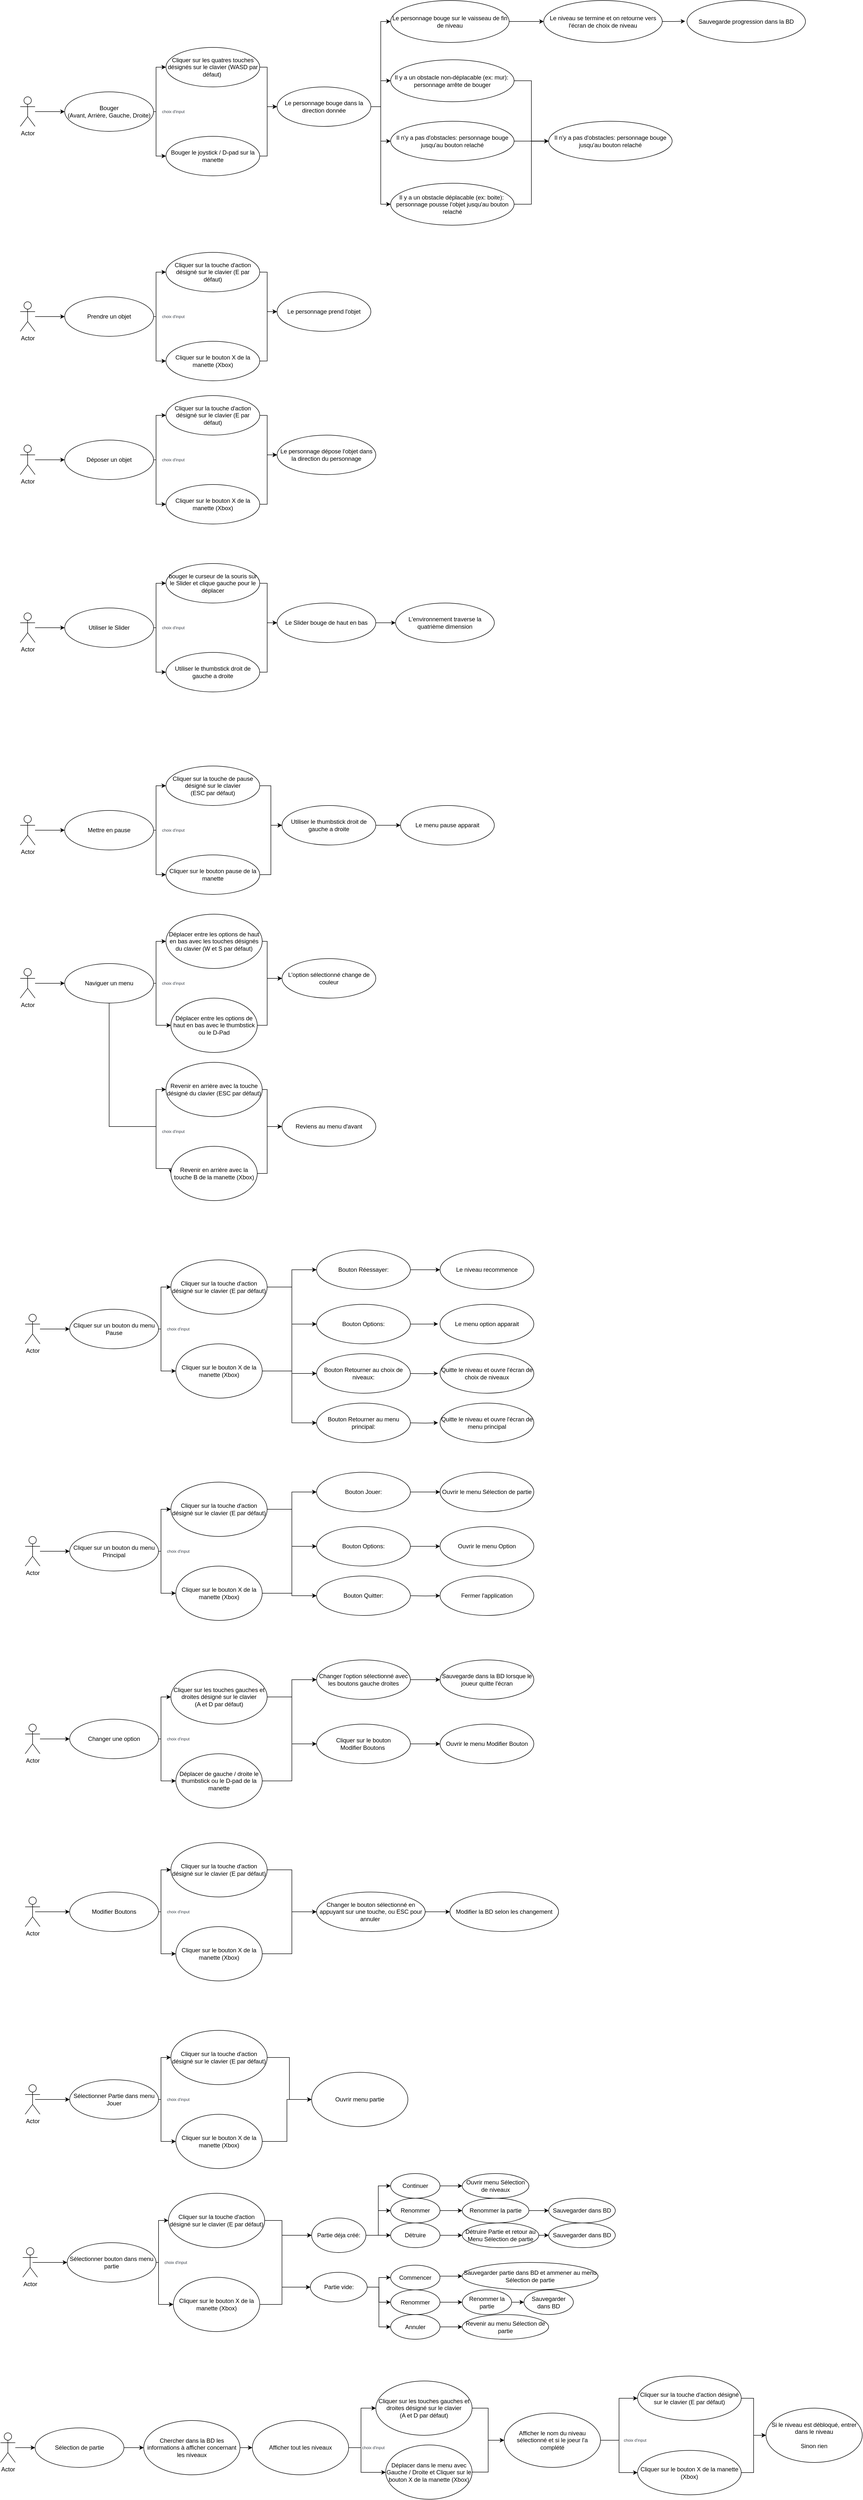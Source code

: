 <mxfile version="24.0.2" type="google">
  <diagram name="Page-1" id="XAyUBsBnI3HHXdj1QYkn">
    <mxGraphModel grid="1" page="1" gridSize="10" guides="1" tooltips="1" connect="1" arrows="1" fold="1" pageScale="1" pageWidth="1100" pageHeight="850" math="0" shadow="0">
      <root>
        <mxCell id="0" />
        <mxCell id="1" parent="0" />
        <mxCell id="7QX8qAjpuFnfrD5Qq6Qq-26" value="Actor" style="shape=umlActor;verticalLabelPosition=bottom;verticalAlign=top;html=1;outlineConnect=0;" vertex="1" parent="1">
          <mxGeometry x="40" y="195" width="30" height="60" as="geometry" />
        </mxCell>
        <mxCell id="7QX8qAjpuFnfrD5Qq6Qq-33" style="edgeStyle=orthogonalEdgeStyle;rounded=0;orthogonalLoop=1;jettySize=auto;html=1;entryX=0;entryY=0.5;entryDx=0;entryDy=0;" edge="1" parent="1" source="7QX8qAjpuFnfrD5Qq6Qq-27" target="7QX8qAjpuFnfrD5Qq6Qq-31">
          <mxGeometry relative="1" as="geometry">
            <Array as="points">
              <mxPoint x="315" y="225" />
              <mxPoint x="315" y="135" />
            </Array>
          </mxGeometry>
        </mxCell>
        <mxCell id="7QX8qAjpuFnfrD5Qq6Qq-34" style="edgeStyle=orthogonalEdgeStyle;rounded=0;orthogonalLoop=1;jettySize=auto;html=1;entryX=0;entryY=0.5;entryDx=0;entryDy=0;" edge="1" parent="1" source="7QX8qAjpuFnfrD5Qq6Qq-27" target="7QX8qAjpuFnfrD5Qq6Qq-32">
          <mxGeometry relative="1" as="geometry">
            <Array as="points">
              <mxPoint x="315" y="225" />
              <mxPoint x="315" y="315" />
            </Array>
          </mxGeometry>
        </mxCell>
        <mxCell id="7QX8qAjpuFnfrD5Qq6Qq-27" value="Bouger&lt;br&gt;(Avant, Arrière, Gauche, Droite)" style="ellipse;whiteSpace=wrap;html=1;" vertex="1" parent="1">
          <mxGeometry x="130" y="185" width="180" height="80" as="geometry" />
        </mxCell>
        <mxCell id="7QX8qAjpuFnfrD5Qq6Qq-28" value="" style="endArrow=classic;html=1;rounded=0;entryX=0;entryY=0.5;entryDx=0;entryDy=0;" edge="1" parent="1" source="7QX8qAjpuFnfrD5Qq6Qq-26" target="7QX8qAjpuFnfrD5Qq6Qq-27">
          <mxGeometry width="50" height="50" relative="1" as="geometry">
            <mxPoint x="180" y="265" as="sourcePoint" />
            <mxPoint x="230" y="215" as="targetPoint" />
          </mxGeometry>
        </mxCell>
        <mxCell id="7QX8qAjpuFnfrD5Qq6Qq-30" value="choix d&#39;input" style="html=1;overflow=block;blockSpacing=1;whiteSpace=wrap;fontSize=8.3;fontColor=#3a414a;spacing=0;rounded=1;absoluteArcSize=1;arcSize=9;fillColor=#ffffff;strokeWidth=1.5;strokeColor=none;lucidId=lF6gXYOqE4JN;" vertex="1" parent="1">
          <mxGeometry x="320" y="219.5" width="60" height="11" as="geometry" />
        </mxCell>
        <mxCell id="7QX8qAjpuFnfrD5Qq6Qq-36" style="edgeStyle=orthogonalEdgeStyle;rounded=0;orthogonalLoop=1;jettySize=auto;html=1;" edge="1" parent="1" source="7QX8qAjpuFnfrD5Qq6Qq-31" target="7QX8qAjpuFnfrD5Qq6Qq-35">
          <mxGeometry relative="1" as="geometry">
            <Array as="points">
              <mxPoint x="540" y="135" />
              <mxPoint x="540" y="215" />
            </Array>
          </mxGeometry>
        </mxCell>
        <mxCell id="7QX8qAjpuFnfrD5Qq6Qq-31" value="&lt;span data-lucid-content=&quot;{&amp;quot;t&amp;quot;:&amp;quot;Cliquer sur les quatres touches désignés sur le clavier (WASD par défaut) &amp;quot;,&amp;quot;m&amp;quot;:[]}&quot; data-lucid-type=&quot;application/vnd.lucid.text&quot;&gt;Cliquer sur les quatres touches désignés sur le clavier (WASD par défaut)&amp;nbsp;&lt;/span&gt;" style="ellipse;whiteSpace=wrap;html=1;" vertex="1" parent="1">
          <mxGeometry x="335" y="95" width="190" height="80" as="geometry" />
        </mxCell>
        <mxCell id="7QX8qAjpuFnfrD5Qq6Qq-37" style="edgeStyle=orthogonalEdgeStyle;rounded=0;orthogonalLoop=1;jettySize=auto;html=1;entryX=0;entryY=0.5;entryDx=0;entryDy=0;" edge="1" parent="1" source="7QX8qAjpuFnfrD5Qq6Qq-32" target="7QX8qAjpuFnfrD5Qq6Qq-35">
          <mxGeometry relative="1" as="geometry">
            <Array as="points">
              <mxPoint x="540" y="315" />
              <mxPoint x="540" y="215" />
            </Array>
          </mxGeometry>
        </mxCell>
        <mxCell id="7QX8qAjpuFnfrD5Qq6Qq-32" value="&lt;span data-lucid-content=&quot;{&amp;quot;t&amp;quot;:&amp;quot;Bouger le joystick / D-pad sur la manette&amp;quot;,&amp;quot;m&amp;quot;:[]}&quot; data-lucid-type=&quot;application/vnd.lucid.text&quot;&gt;Bouger le joystick / D-pad sur la manette&lt;/span&gt;" style="ellipse;whiteSpace=wrap;html=1;" vertex="1" parent="1">
          <mxGeometry x="335" y="275" width="190" height="80" as="geometry" />
        </mxCell>
        <mxCell id="7QX8qAjpuFnfrD5Qq6Qq-42" style="edgeStyle=orthogonalEdgeStyle;rounded=0;orthogonalLoop=1;jettySize=auto;html=1;entryX=0;entryY=0.5;entryDx=0;entryDy=0;" edge="1" parent="1" source="7QX8qAjpuFnfrD5Qq6Qq-35" target="7QX8qAjpuFnfrD5Qq6Qq-38">
          <mxGeometry relative="1" as="geometry" />
        </mxCell>
        <mxCell id="7QX8qAjpuFnfrD5Qq6Qq-43" style="edgeStyle=orthogonalEdgeStyle;rounded=0;orthogonalLoop=1;jettySize=auto;html=1;entryX=0;entryY=0.5;entryDx=0;entryDy=0;" edge="1" parent="1" source="7QX8qAjpuFnfrD5Qq6Qq-35" target="7QX8qAjpuFnfrD5Qq6Qq-39">
          <mxGeometry relative="1" as="geometry" />
        </mxCell>
        <mxCell id="7QX8qAjpuFnfrD5Qq6Qq-44" style="edgeStyle=orthogonalEdgeStyle;rounded=0;orthogonalLoop=1;jettySize=auto;html=1;entryX=0;entryY=0.5;entryDx=0;entryDy=0;" edge="1" parent="1" source="7QX8qAjpuFnfrD5Qq6Qq-35" target="7QX8qAjpuFnfrD5Qq6Qq-40">
          <mxGeometry relative="1" as="geometry" />
        </mxCell>
        <mxCell id="7QX8qAjpuFnfrD5Qq6Qq-45" style="edgeStyle=orthogonalEdgeStyle;rounded=0;orthogonalLoop=1;jettySize=auto;html=1;entryX=0;entryY=0.5;entryDx=0;entryDy=0;" edge="1" parent="1" source="7QX8qAjpuFnfrD5Qq6Qq-35" target="7QX8qAjpuFnfrD5Qq6Qq-41">
          <mxGeometry relative="1" as="geometry" />
        </mxCell>
        <mxCell id="7QX8qAjpuFnfrD5Qq6Qq-35" value="&lt;span data-lucid-content=&quot;{&amp;quot;t&amp;quot;:&amp;quot;Le personnage bouge dans la direction donnée&amp;quot;,&amp;quot;m&amp;quot;:[]}&quot; data-lucid-type=&quot;application/vnd.lucid.text&quot;&gt;Le personnage bouge dans la direction donnée&lt;/span&gt;" style="ellipse;whiteSpace=wrap;html=1;" vertex="1" parent="1">
          <mxGeometry x="560" y="175" width="190" height="80" as="geometry" />
        </mxCell>
        <mxCell id="7QX8qAjpuFnfrD5Qq6Qq-47" style="edgeStyle=orthogonalEdgeStyle;rounded=0;orthogonalLoop=1;jettySize=auto;html=1;entryX=0;entryY=0.5;entryDx=0;entryDy=0;" edge="1" parent="1" source="7QX8qAjpuFnfrD5Qq6Qq-38" target="7QX8qAjpuFnfrD5Qq6Qq-46">
          <mxGeometry relative="1" as="geometry" />
        </mxCell>
        <mxCell id="7QX8qAjpuFnfrD5Qq6Qq-38" value="&lt;span data-lucid-content=&quot;{&amp;quot;t&amp;quot;:&amp;quot;Le personnage bouge sur le vaisseau de fin de niveau&amp;quot;,&amp;quot;m&amp;quot;:[]}&quot; data-lucid-type=&quot;application/vnd.lucid.text&quot;&gt;Le personnage bouge sur le vaisseau de fin de niveau&lt;/span&gt;" style="ellipse;whiteSpace=wrap;html=1;" vertex="1" parent="1">
          <mxGeometry x="790" width="240" height="85" as="geometry" />
        </mxCell>
        <mxCell id="7QX8qAjpuFnfrD5Qq6Qq-49" style="edgeStyle=orthogonalEdgeStyle;rounded=0;orthogonalLoop=1;jettySize=auto;html=1;entryX=0;entryY=0.5;entryDx=0;entryDy=0;" edge="1" parent="1" source="7QX8qAjpuFnfrD5Qq6Qq-39" target="7QX8qAjpuFnfrD5Qq6Qq-48">
          <mxGeometry relative="1" as="geometry" />
        </mxCell>
        <mxCell id="7QX8qAjpuFnfrD5Qq6Qq-39" value="&lt;span data-lucid-content=&quot;{&amp;quot;t&amp;quot;:&amp;quot;Il y a un obstacle non-déplacable (ex: mur): personnage arrête de bouger&amp;quot;,&amp;quot;m&amp;quot;:[]}&quot; data-lucid-type=&quot;application/vnd.lucid.text&quot;&gt;Il y a un obstacle non-déplacable (ex: mur): personnage arrête de bouger&lt;/span&gt;" style="ellipse;whiteSpace=wrap;html=1;" vertex="1" parent="1">
          <mxGeometry x="790" y="120" width="250" height="85" as="geometry" />
        </mxCell>
        <mxCell id="7QX8qAjpuFnfrD5Qq6Qq-50" style="edgeStyle=orthogonalEdgeStyle;rounded=0;orthogonalLoop=1;jettySize=auto;html=1;entryX=0;entryY=0.5;entryDx=0;entryDy=0;" edge="1" parent="1" source="7QX8qAjpuFnfrD5Qq6Qq-40" target="7QX8qAjpuFnfrD5Qq6Qq-48">
          <mxGeometry relative="1" as="geometry" />
        </mxCell>
        <mxCell id="7QX8qAjpuFnfrD5Qq6Qq-40" value="&lt;span data-lucid-content=&quot;{&amp;quot;t&amp;quot;:&amp;quot;Il n&#39;y a pas d&#39;obstacles: personnage bouge jusqu&#39;au bouton relaché&amp;quot;,&amp;quot;m&amp;quot;:[]}&quot; data-lucid-type=&quot;application/vnd.lucid.text&quot;&gt;Il n&#39;y a pas d&#39;obstacles: personnage bouge jusqu&#39;au bouton relaché&lt;/span&gt;" style="ellipse;whiteSpace=wrap;html=1;" vertex="1" parent="1">
          <mxGeometry x="790" y="244.5" width="250" height="80.5" as="geometry" />
        </mxCell>
        <mxCell id="7QX8qAjpuFnfrD5Qq6Qq-51" style="edgeStyle=orthogonalEdgeStyle;rounded=0;orthogonalLoop=1;jettySize=auto;html=1;entryX=0;entryY=0.5;entryDx=0;entryDy=0;" edge="1" parent="1" source="7QX8qAjpuFnfrD5Qq6Qq-41" target="7QX8qAjpuFnfrD5Qq6Qq-48">
          <mxGeometry relative="1" as="geometry" />
        </mxCell>
        <mxCell id="7QX8qAjpuFnfrD5Qq6Qq-41" value="&lt;span data-lucid-content=&quot;{&amp;quot;t&amp;quot;:&amp;quot;Il y a un obstacle déplacable (ex: boite): personnage pousse l&#39;objet jusqu&#39;au bouton relaché&amp;quot;,&amp;quot;m&amp;quot;:[]}&quot; data-lucid-type=&quot;application/vnd.lucid.text&quot;&gt;Il y a un obstacle déplacable (ex: boite): personnage pousse l&#39;objet jusqu&#39;au bouton relaché&lt;/span&gt;" style="ellipse;whiteSpace=wrap;html=1;" vertex="1" parent="1">
          <mxGeometry x="790" y="370" width="250" height="85" as="geometry" />
        </mxCell>
        <mxCell id="7QX8qAjpuFnfrD5Qq6Qq-46" value="&lt;span data-lucid-content=&quot;{&amp;quot;t&amp;quot;:&amp;quot;Le personnage bouge sur le vaisseau de fin de niveau&amp;quot;,&amp;quot;m&amp;quot;:[]}&quot; data-lucid-type=&quot;application/vnd.lucid.text&quot;&gt;Le niveau se termine et on retourne vers l&#39;écran de choix de niveau&lt;/span&gt;" style="ellipse;whiteSpace=wrap;html=1;" vertex="1" parent="1">
          <mxGeometry x="1100" width="240" height="85" as="geometry" />
        </mxCell>
        <mxCell id="7QX8qAjpuFnfrD5Qq6Qq-48" value="&lt;span data-lucid-content=&quot;{&amp;quot;t&amp;quot;:&amp;quot;Il n&#39;y a pas d&#39;obstacles: personnage bouge jusqu&#39;au bouton relaché&amp;quot;,&amp;quot;m&amp;quot;:[]}&quot; data-lucid-type=&quot;application/vnd.lucid.text&quot;&gt;Il n&#39;y a pas d&#39;obstacles: personnage bouge jusqu&#39;au bouton relaché&lt;/span&gt;" style="ellipse;whiteSpace=wrap;html=1;" vertex="1" parent="1">
          <mxGeometry x="1110" y="244.5" width="250" height="80.5" as="geometry" />
        </mxCell>
        <mxCell id="7QX8qAjpuFnfrD5Qq6Qq-53" value="Actor" style="shape=umlActor;verticalLabelPosition=bottom;verticalAlign=top;html=1;outlineConnect=0;" vertex="1" parent="1">
          <mxGeometry x="40" y="610" width="30" height="60" as="geometry" />
        </mxCell>
        <mxCell id="7QX8qAjpuFnfrD5Qq6Qq-54" style="edgeStyle=orthogonalEdgeStyle;rounded=0;orthogonalLoop=1;jettySize=auto;html=1;entryX=0;entryY=0.5;entryDx=0;entryDy=0;" edge="1" parent="1" source="7QX8qAjpuFnfrD5Qq6Qq-56" target="7QX8qAjpuFnfrD5Qq6Qq-60">
          <mxGeometry relative="1" as="geometry">
            <Array as="points">
              <mxPoint x="315" y="640" />
              <mxPoint x="315" y="550" />
            </Array>
          </mxGeometry>
        </mxCell>
        <mxCell id="7QX8qAjpuFnfrD5Qq6Qq-55" style="edgeStyle=orthogonalEdgeStyle;rounded=0;orthogonalLoop=1;jettySize=auto;html=1;entryX=0;entryY=0.5;entryDx=0;entryDy=0;" edge="1" parent="1" source="7QX8qAjpuFnfrD5Qq6Qq-56" target="7QX8qAjpuFnfrD5Qq6Qq-62">
          <mxGeometry relative="1" as="geometry">
            <Array as="points">
              <mxPoint x="315" y="640" />
              <mxPoint x="315" y="730" />
            </Array>
          </mxGeometry>
        </mxCell>
        <mxCell id="7QX8qAjpuFnfrD5Qq6Qq-56" value="Prendre un objet" style="ellipse;whiteSpace=wrap;html=1;" vertex="1" parent="1">
          <mxGeometry x="130" y="600" width="180" height="80" as="geometry" />
        </mxCell>
        <mxCell id="7QX8qAjpuFnfrD5Qq6Qq-57" value="" style="endArrow=classic;html=1;rounded=0;entryX=0;entryY=0.5;entryDx=0;entryDy=0;" edge="1" parent="1" source="7QX8qAjpuFnfrD5Qq6Qq-53" target="7QX8qAjpuFnfrD5Qq6Qq-56">
          <mxGeometry width="50" height="50" relative="1" as="geometry">
            <mxPoint x="180" y="680" as="sourcePoint" />
            <mxPoint x="230" y="630" as="targetPoint" />
          </mxGeometry>
        </mxCell>
        <mxCell id="7QX8qAjpuFnfrD5Qq6Qq-58" value="choix d&#39;input" style="html=1;overflow=block;blockSpacing=1;whiteSpace=wrap;fontSize=8.3;fontColor=#3a414a;spacing=0;rounded=1;absoluteArcSize=1;arcSize=9;fillColor=#ffffff;strokeWidth=1.5;strokeColor=none;lucidId=lF6gXYOqE4JN;" vertex="1" parent="1">
          <mxGeometry x="320" y="634.5" width="60" height="11" as="geometry" />
        </mxCell>
        <mxCell id="7QX8qAjpuFnfrD5Qq6Qq-59" style="edgeStyle=orthogonalEdgeStyle;rounded=0;orthogonalLoop=1;jettySize=auto;html=1;" edge="1" parent="1" source="7QX8qAjpuFnfrD5Qq6Qq-60" target="7QX8qAjpuFnfrD5Qq6Qq-63">
          <mxGeometry relative="1" as="geometry">
            <Array as="points">
              <mxPoint x="540" y="550" />
              <mxPoint x="540" y="630" />
            </Array>
          </mxGeometry>
        </mxCell>
        <mxCell id="7QX8qAjpuFnfrD5Qq6Qq-60" value="&lt;span data-lucid-content=&quot;{&amp;quot;t&amp;quot;:&amp;quot;Cliquer sur la touche d&#39;action désigné sur le clavier (E par défaut)&amp;quot;,&amp;quot;m&amp;quot;:[]}&quot; data-lucid-type=&quot;application/vnd.lucid.text&quot;&gt;Cliquer sur la touche d&#39;action désigné sur le clavier (E par défaut)&lt;/span&gt;" style="ellipse;whiteSpace=wrap;html=1;" vertex="1" parent="1">
          <mxGeometry x="335" y="510" width="190" height="80" as="geometry" />
        </mxCell>
        <mxCell id="7QX8qAjpuFnfrD5Qq6Qq-61" style="edgeStyle=orthogonalEdgeStyle;rounded=0;orthogonalLoop=1;jettySize=auto;html=1;entryX=0;entryY=0.5;entryDx=0;entryDy=0;" edge="1" parent="1" source="7QX8qAjpuFnfrD5Qq6Qq-62" target="7QX8qAjpuFnfrD5Qq6Qq-63">
          <mxGeometry relative="1" as="geometry">
            <Array as="points">
              <mxPoint x="540" y="730" />
              <mxPoint x="540" y="630" />
            </Array>
          </mxGeometry>
        </mxCell>
        <mxCell id="7QX8qAjpuFnfrD5Qq6Qq-62" value="&lt;span data-lucid-content=&quot;{&amp;quot;t&amp;quot;:&amp;quot;Cliquer sur le bouton X de la manette (Xbox)&amp;quot;,&amp;quot;m&amp;quot;:[]}&quot; data-lucid-type=&quot;application/vnd.lucid.text&quot;&gt;Cliquer sur le bouton X de la manette (Xbox)&lt;/span&gt;" style="ellipse;whiteSpace=wrap;html=1;" vertex="1" parent="1">
          <mxGeometry x="335" y="690" width="190" height="80" as="geometry" />
        </mxCell>
        <mxCell id="7QX8qAjpuFnfrD5Qq6Qq-63" value="&lt;span data-lucid-content=&quot;{&amp;quot;t&amp;quot;:&amp;quot;Le personnage prend l&#39;objet&amp;quot;,&amp;quot;m&amp;quot;:[]}&quot; data-lucid-type=&quot;application/vnd.lucid.text&quot;&gt;Le personnage prend l&#39;objet&lt;/span&gt;" style="ellipse;whiteSpace=wrap;html=1;" vertex="1" parent="1">
          <mxGeometry x="560" y="590" width="190" height="80" as="geometry" />
        </mxCell>
        <mxCell id="7QX8qAjpuFnfrD5Qq6Qq-64" value="Actor" style="shape=umlActor;verticalLabelPosition=bottom;verticalAlign=top;html=1;outlineConnect=0;" vertex="1" parent="1">
          <mxGeometry x="40" y="900" width="30" height="60" as="geometry" />
        </mxCell>
        <mxCell id="7QX8qAjpuFnfrD5Qq6Qq-65" style="edgeStyle=orthogonalEdgeStyle;rounded=0;orthogonalLoop=1;jettySize=auto;html=1;entryX=0;entryY=0.5;entryDx=0;entryDy=0;" edge="1" parent="1" source="7QX8qAjpuFnfrD5Qq6Qq-67" target="7QX8qAjpuFnfrD5Qq6Qq-71">
          <mxGeometry relative="1" as="geometry">
            <Array as="points">
              <mxPoint x="315" y="930" />
              <mxPoint x="315" y="840" />
            </Array>
          </mxGeometry>
        </mxCell>
        <mxCell id="7QX8qAjpuFnfrD5Qq6Qq-66" style="edgeStyle=orthogonalEdgeStyle;rounded=0;orthogonalLoop=1;jettySize=auto;html=1;entryX=0;entryY=0.5;entryDx=0;entryDy=0;" edge="1" parent="1" source="7QX8qAjpuFnfrD5Qq6Qq-67" target="7QX8qAjpuFnfrD5Qq6Qq-73">
          <mxGeometry relative="1" as="geometry">
            <Array as="points">
              <mxPoint x="315" y="930" />
              <mxPoint x="315" y="1020" />
            </Array>
          </mxGeometry>
        </mxCell>
        <mxCell id="7QX8qAjpuFnfrD5Qq6Qq-67" value="Déposer un objet" style="ellipse;whiteSpace=wrap;html=1;" vertex="1" parent="1">
          <mxGeometry x="130" y="890" width="180" height="80" as="geometry" />
        </mxCell>
        <mxCell id="7QX8qAjpuFnfrD5Qq6Qq-68" value="" style="endArrow=classic;html=1;rounded=0;entryX=0;entryY=0.5;entryDx=0;entryDy=0;" edge="1" parent="1" source="7QX8qAjpuFnfrD5Qq6Qq-64" target="7QX8qAjpuFnfrD5Qq6Qq-67">
          <mxGeometry width="50" height="50" relative="1" as="geometry">
            <mxPoint x="180" y="970" as="sourcePoint" />
            <mxPoint x="230" y="920" as="targetPoint" />
          </mxGeometry>
        </mxCell>
        <mxCell id="7QX8qAjpuFnfrD5Qq6Qq-69" value="choix d&#39;input" style="html=1;overflow=block;blockSpacing=1;whiteSpace=wrap;fontSize=8.3;fontColor=#3a414a;spacing=0;rounded=1;absoluteArcSize=1;arcSize=9;fillColor=#ffffff;strokeWidth=1.5;strokeColor=none;lucidId=lF6gXYOqE4JN;" vertex="1" parent="1">
          <mxGeometry x="320" y="924.5" width="60" height="11" as="geometry" />
        </mxCell>
        <mxCell id="7QX8qAjpuFnfrD5Qq6Qq-70" style="edgeStyle=orthogonalEdgeStyle;rounded=0;orthogonalLoop=1;jettySize=auto;html=1;" edge="1" parent="1" source="7QX8qAjpuFnfrD5Qq6Qq-71" target="7QX8qAjpuFnfrD5Qq6Qq-74">
          <mxGeometry relative="1" as="geometry">
            <Array as="points">
              <mxPoint x="540" y="840" />
              <mxPoint x="540" y="920" />
            </Array>
          </mxGeometry>
        </mxCell>
        <mxCell id="7QX8qAjpuFnfrD5Qq6Qq-71" value="&lt;span data-lucid-content=&quot;{&amp;quot;t&amp;quot;:&amp;quot;Cliquer sur la touche d&#39;action désigné sur le clavier (E par défaut)&amp;quot;,&amp;quot;m&amp;quot;:[]}&quot; data-lucid-type=&quot;application/vnd.lucid.text&quot;&gt;Cliquer sur la touche d&#39;action désigné sur le clavier (E par défaut)&lt;/span&gt;" style="ellipse;whiteSpace=wrap;html=1;" vertex="1" parent="1">
          <mxGeometry x="335" y="800" width="190" height="80" as="geometry" />
        </mxCell>
        <mxCell id="7QX8qAjpuFnfrD5Qq6Qq-72" style="edgeStyle=orthogonalEdgeStyle;rounded=0;orthogonalLoop=1;jettySize=auto;html=1;entryX=0;entryY=0.5;entryDx=0;entryDy=0;" edge="1" parent="1" source="7QX8qAjpuFnfrD5Qq6Qq-73" target="7QX8qAjpuFnfrD5Qq6Qq-74">
          <mxGeometry relative="1" as="geometry">
            <Array as="points">
              <mxPoint x="540" y="1020" />
              <mxPoint x="540" y="920" />
            </Array>
          </mxGeometry>
        </mxCell>
        <mxCell id="7QX8qAjpuFnfrD5Qq6Qq-73" value="&lt;span data-lucid-content=&quot;{&amp;quot;t&amp;quot;:&amp;quot;Cliquer sur le bouton X de la manette (Xbox)&amp;quot;,&amp;quot;m&amp;quot;:[]}&quot; data-lucid-type=&quot;application/vnd.lucid.text&quot;&gt;Cliquer sur le bouton X de la manette (Xbox)&lt;/span&gt;" style="ellipse;whiteSpace=wrap;html=1;" vertex="1" parent="1">
          <mxGeometry x="335" y="980" width="190" height="80" as="geometry" />
        </mxCell>
        <mxCell id="7QX8qAjpuFnfrD5Qq6Qq-74" value="&lt;span data-lucid-content=&quot;{&amp;quot;t&amp;quot;:&amp;quot;Le personnage dépose l&#39;objet dans la direction du personnage&amp;quot;,&amp;quot;m&amp;quot;:[]}&quot; data-lucid-type=&quot;application/vnd.lucid.text&quot;&gt;Le personnage dépose l&#39;objet dans la direction du personnage&lt;/span&gt;" style="ellipse;whiteSpace=wrap;html=1;" vertex="1" parent="1">
          <mxGeometry x="560" y="880" width="200" height="80" as="geometry" />
        </mxCell>
        <mxCell id="7QX8qAjpuFnfrD5Qq6Qq-76" value="Actor" style="shape=umlActor;verticalLabelPosition=bottom;verticalAlign=top;html=1;outlineConnect=0;" vertex="1" parent="1">
          <mxGeometry x="40" y="1240" width="30" height="60" as="geometry" />
        </mxCell>
        <mxCell id="7QX8qAjpuFnfrD5Qq6Qq-77" style="edgeStyle=orthogonalEdgeStyle;rounded=0;orthogonalLoop=1;jettySize=auto;html=1;entryX=0;entryY=0.5;entryDx=0;entryDy=0;" edge="1" parent="1" source="7QX8qAjpuFnfrD5Qq6Qq-79" target="7QX8qAjpuFnfrD5Qq6Qq-83">
          <mxGeometry relative="1" as="geometry">
            <Array as="points">
              <mxPoint x="315" y="1270" />
              <mxPoint x="315" y="1180" />
            </Array>
          </mxGeometry>
        </mxCell>
        <mxCell id="7QX8qAjpuFnfrD5Qq6Qq-78" style="edgeStyle=orthogonalEdgeStyle;rounded=0;orthogonalLoop=1;jettySize=auto;html=1;entryX=0;entryY=0.5;entryDx=0;entryDy=0;" edge="1" parent="1" source="7QX8qAjpuFnfrD5Qq6Qq-79" target="7QX8qAjpuFnfrD5Qq6Qq-85">
          <mxGeometry relative="1" as="geometry">
            <Array as="points">
              <mxPoint x="315" y="1270" />
              <mxPoint x="315" y="1360" />
            </Array>
          </mxGeometry>
        </mxCell>
        <mxCell id="7QX8qAjpuFnfrD5Qq6Qq-79" value="Utiliser le Slider" style="ellipse;whiteSpace=wrap;html=1;" vertex="1" parent="1">
          <mxGeometry x="130" y="1230" width="180" height="80" as="geometry" />
        </mxCell>
        <mxCell id="7QX8qAjpuFnfrD5Qq6Qq-80" value="" style="endArrow=classic;html=1;rounded=0;entryX=0;entryY=0.5;entryDx=0;entryDy=0;" edge="1" parent="1" source="7QX8qAjpuFnfrD5Qq6Qq-76" target="7QX8qAjpuFnfrD5Qq6Qq-79">
          <mxGeometry width="50" height="50" relative="1" as="geometry">
            <mxPoint x="180" y="1310" as="sourcePoint" />
            <mxPoint x="230" y="1260" as="targetPoint" />
          </mxGeometry>
        </mxCell>
        <mxCell id="7QX8qAjpuFnfrD5Qq6Qq-81" value="choix d&#39;input" style="html=1;overflow=block;blockSpacing=1;whiteSpace=wrap;fontSize=8.3;fontColor=#3a414a;spacing=0;rounded=1;absoluteArcSize=1;arcSize=9;fillColor=#ffffff;strokeWidth=1.5;strokeColor=none;lucidId=lF6gXYOqE4JN;" vertex="1" parent="1">
          <mxGeometry x="320" y="1264.5" width="60" height="11" as="geometry" />
        </mxCell>
        <mxCell id="7QX8qAjpuFnfrD5Qq6Qq-82" style="edgeStyle=orthogonalEdgeStyle;rounded=0;orthogonalLoop=1;jettySize=auto;html=1;" edge="1" parent="1" source="7QX8qAjpuFnfrD5Qq6Qq-83" target="7QX8qAjpuFnfrD5Qq6Qq-86">
          <mxGeometry relative="1" as="geometry">
            <Array as="points">
              <mxPoint x="540" y="1180" />
              <mxPoint x="540" y="1260" />
            </Array>
          </mxGeometry>
        </mxCell>
        <mxCell id="7QX8qAjpuFnfrD5Qq6Qq-83" value="&lt;span data-lucid-content=&quot;{&amp;quot;t&amp;quot;:&amp;quot;bouger le curseur de la souris sur le Slider et clique gauche pour le déplacer&amp;quot;,&amp;quot;m&amp;quot;:[]}&quot; data-lucid-type=&quot;application/vnd.lucid.text&quot;&gt;bouger le curseur de la souris sur le Slider et clique gauche pour le déplacer&lt;/span&gt;" style="ellipse;whiteSpace=wrap;html=1;" vertex="1" parent="1">
          <mxGeometry x="335" y="1140" width="190" height="80" as="geometry" />
        </mxCell>
        <mxCell id="7QX8qAjpuFnfrD5Qq6Qq-84" style="edgeStyle=orthogonalEdgeStyle;rounded=0;orthogonalLoop=1;jettySize=auto;html=1;entryX=0;entryY=0.5;entryDx=0;entryDy=0;" edge="1" parent="1" source="7QX8qAjpuFnfrD5Qq6Qq-85" target="7QX8qAjpuFnfrD5Qq6Qq-86">
          <mxGeometry relative="1" as="geometry">
            <Array as="points">
              <mxPoint x="540" y="1360" />
              <mxPoint x="540" y="1260" />
            </Array>
          </mxGeometry>
        </mxCell>
        <mxCell id="7QX8qAjpuFnfrD5Qq6Qq-85" value="&lt;span data-lucid-content=&quot;{&amp;quot;t&amp;quot;:&amp;quot;Utiliser le thumbstick droit de gauche a droite&amp;quot;,&amp;quot;m&amp;quot;:[]}&quot; data-lucid-type=&quot;application/vnd.lucid.text&quot;&gt;Utiliser le thumbstick droit de gauche a droite&lt;/span&gt;" style="ellipse;whiteSpace=wrap;html=1;" vertex="1" parent="1">
          <mxGeometry x="335" y="1320" width="190" height="80" as="geometry" />
        </mxCell>
        <mxCell id="7QX8qAjpuFnfrD5Qq6Qq-88" style="edgeStyle=orthogonalEdgeStyle;rounded=0;orthogonalLoop=1;jettySize=auto;html=1;entryX=0;entryY=0.5;entryDx=0;entryDy=0;" edge="1" parent="1" source="7QX8qAjpuFnfrD5Qq6Qq-86" target="7QX8qAjpuFnfrD5Qq6Qq-87">
          <mxGeometry relative="1" as="geometry" />
        </mxCell>
        <mxCell id="7QX8qAjpuFnfrD5Qq6Qq-86" value="&lt;span data-lucid-content=&quot;{&amp;quot;t&amp;quot;:&amp;quot;Le Slider bouge de haut en bas&amp;quot;,&amp;quot;m&amp;quot;:[]}&quot; data-lucid-type=&quot;application/vnd.lucid.text&quot;&gt;Le Slider bouge de haut en bas&lt;/span&gt;" style="ellipse;whiteSpace=wrap;html=1;" vertex="1" parent="1">
          <mxGeometry x="560" y="1220" width="200" height="80" as="geometry" />
        </mxCell>
        <mxCell id="7QX8qAjpuFnfrD5Qq6Qq-87" value="&lt;span data-lucid-content=&quot;{&amp;quot;t&amp;quot;:&amp;quot;L&#39;environnement traverse la quatrième dimension&amp;quot;,&amp;quot;m&amp;quot;:[]}&quot; data-lucid-type=&quot;application/vnd.lucid.text&quot;&gt;L&#39;environnement traverse la quatrième dimension&lt;/span&gt;" style="ellipse;whiteSpace=wrap;html=1;" vertex="1" parent="1">
          <mxGeometry x="800" y="1220" width="200" height="80" as="geometry" />
        </mxCell>
        <mxCell id="vTOLgvmmzToRHPJq-wF8-5" value="Actor" style="shape=umlActor;verticalLabelPosition=bottom;verticalAlign=top;html=1;outlineConnect=0;" vertex="1" parent="1">
          <mxGeometry x="40" y="1650" width="30" height="60" as="geometry" />
        </mxCell>
        <mxCell id="vTOLgvmmzToRHPJq-wF8-6" style="edgeStyle=orthogonalEdgeStyle;rounded=0;orthogonalLoop=1;jettySize=auto;html=1;entryX=0;entryY=0.5;entryDx=0;entryDy=0;" edge="1" parent="1" source="vTOLgvmmzToRHPJq-wF8-8" target="vTOLgvmmzToRHPJq-wF8-12">
          <mxGeometry relative="1" as="geometry">
            <Array as="points">
              <mxPoint x="315" y="1680" />
              <mxPoint x="315" y="1590" />
            </Array>
          </mxGeometry>
        </mxCell>
        <mxCell id="vTOLgvmmzToRHPJq-wF8-7" style="edgeStyle=orthogonalEdgeStyle;rounded=0;orthogonalLoop=1;jettySize=auto;html=1;entryX=0;entryY=0.5;entryDx=0;entryDy=0;" edge="1" parent="1" source="vTOLgvmmzToRHPJq-wF8-8" target="vTOLgvmmzToRHPJq-wF8-14">
          <mxGeometry relative="1" as="geometry">
            <Array as="points">
              <mxPoint x="315" y="1680" />
              <mxPoint x="315" y="1770" />
            </Array>
          </mxGeometry>
        </mxCell>
        <mxCell id="vTOLgvmmzToRHPJq-wF8-8" value="Mettre en pause" style="ellipse;whiteSpace=wrap;html=1;" vertex="1" parent="1">
          <mxGeometry x="130" y="1640" width="180" height="80" as="geometry" />
        </mxCell>
        <mxCell id="vTOLgvmmzToRHPJq-wF8-9" value="" style="endArrow=classic;html=1;rounded=0;entryX=0;entryY=0.5;entryDx=0;entryDy=0;" edge="1" parent="1" source="vTOLgvmmzToRHPJq-wF8-5" target="vTOLgvmmzToRHPJq-wF8-8">
          <mxGeometry width="50" height="50" relative="1" as="geometry">
            <mxPoint x="180" y="1720" as="sourcePoint" />
            <mxPoint x="230" y="1670" as="targetPoint" />
          </mxGeometry>
        </mxCell>
        <mxCell id="vTOLgvmmzToRHPJq-wF8-10" value="choix d&#39;input" style="html=1;overflow=block;blockSpacing=1;whiteSpace=wrap;fontSize=8.3;fontColor=#3a414a;spacing=0;rounded=1;absoluteArcSize=1;arcSize=9;fillColor=#ffffff;strokeWidth=1.5;strokeColor=none;lucidId=lF6gXYOqE4JN;" vertex="1" parent="1">
          <mxGeometry x="320" y="1674.5" width="60" height="11" as="geometry" />
        </mxCell>
        <mxCell id="vTOLgvmmzToRHPJq-wF8-28" style="edgeStyle=orthogonalEdgeStyle;rounded=0;orthogonalLoop=1;jettySize=auto;html=1;entryX=0;entryY=0.5;entryDx=0;entryDy=0;" edge="1" parent="1" source="vTOLgvmmzToRHPJq-wF8-12" target="vTOLgvmmzToRHPJq-wF8-15">
          <mxGeometry relative="1" as="geometry" />
        </mxCell>
        <mxCell id="vTOLgvmmzToRHPJq-wF8-12" value="&lt;span data-lucid-content=&quot;{&amp;quot;t&amp;quot;:&amp;quot;bouger le curseur de la souris sur le Slider et clique gauche pour le déplacer&amp;quot;,&amp;quot;m&amp;quot;:[]}&quot; data-lucid-type=&quot;application/vnd.lucid.text&quot;&gt;Cliquer sur la touche de pause désigné sur le clavier&lt;br&gt;(ESC par défaut)&lt;/span&gt;" style="ellipse;whiteSpace=wrap;html=1;" vertex="1" parent="1">
          <mxGeometry x="335" y="1550" width="190" height="80" as="geometry" />
        </mxCell>
        <mxCell id="vTOLgvmmzToRHPJq-wF8-29" style="edgeStyle=orthogonalEdgeStyle;rounded=0;orthogonalLoop=1;jettySize=auto;html=1;entryX=0;entryY=0.5;entryDx=0;entryDy=0;" edge="1" parent="1" source="vTOLgvmmzToRHPJq-wF8-14" target="vTOLgvmmzToRHPJq-wF8-15">
          <mxGeometry relative="1" as="geometry" />
        </mxCell>
        <mxCell id="vTOLgvmmzToRHPJq-wF8-14" value="&lt;span data-lucid-content=&quot;{&amp;quot;t&amp;quot;:&amp;quot;Utiliser le thumbstick droit de gauche a droite&amp;quot;,&amp;quot;m&amp;quot;:[]}&quot; data-lucid-type=&quot;application/vnd.lucid.text&quot;&gt;Cliquer sur le bouton pause de la manette&lt;/span&gt;" style="ellipse;whiteSpace=wrap;html=1;" vertex="1" parent="1">
          <mxGeometry x="335" y="1730" width="190" height="80" as="geometry" />
        </mxCell>
        <mxCell id="vTOLgvmmzToRHPJq-wF8-15" value="&lt;span data-lucid-content=&quot;{&amp;quot;t&amp;quot;:&amp;quot;Utiliser le thumbstick droit de gauche a droite&amp;quot;,&amp;quot;m&amp;quot;:[]}&quot; data-lucid-type=&quot;application/vnd.lucid.text&quot;&gt;Utiliser le thumbstick droit de gauche a droite&lt;/span&gt;" style="ellipse;whiteSpace=wrap;html=1;" vertex="1" parent="1">
          <mxGeometry x="570" y="1630" width="190" height="80" as="geometry" />
        </mxCell>
        <mxCell id="vTOLgvmmzToRHPJq-wF8-24" value="&lt;span data-lucid-content=&quot;{&amp;quot;t&amp;quot;:&amp;quot;Utiliser le thumbstick droit de gauche a droite&amp;quot;,&amp;quot;m&amp;quot;:[]}&quot; data-lucid-type=&quot;application/vnd.lucid.text&quot;&gt;Le menu pause apparait&lt;/span&gt;" style="ellipse;whiteSpace=wrap;html=1;" vertex="1" parent="1">
          <mxGeometry x="810" y="1630" width="190" height="80" as="geometry" />
        </mxCell>
        <mxCell id="vTOLgvmmzToRHPJq-wF8-25" style="edgeStyle=orthogonalEdgeStyle;rounded=0;orthogonalLoop=1;jettySize=auto;html=1;entryX=0;entryY=0.5;entryDx=0;entryDy=0;" edge="1" parent="1" source="vTOLgvmmzToRHPJq-wF8-15" target="vTOLgvmmzToRHPJq-wF8-24">
          <mxGeometry relative="1" as="geometry">
            <mxPoint x="800" y="1680" as="targetPoint" />
            <Array as="points" />
          </mxGeometry>
        </mxCell>
        <mxCell id="vTOLgvmmzToRHPJq-wF8-33" value="Actor" style="shape=umlActor;verticalLabelPosition=bottom;verticalAlign=top;html=1;outlineConnect=0;" vertex="1" parent="1">
          <mxGeometry x="40" y="1960" width="30" height="60" as="geometry" />
        </mxCell>
        <mxCell id="vTOLgvmmzToRHPJq-wF8-34" style="edgeStyle=orthogonalEdgeStyle;rounded=0;orthogonalLoop=1;jettySize=auto;html=1;entryX=0;entryY=0.5;entryDx=0;entryDy=0;" edge="1" parent="1" source="vTOLgvmmzToRHPJq-wF8-36" target="vTOLgvmmzToRHPJq-wF8-40">
          <mxGeometry relative="1" as="geometry">
            <Array as="points">
              <mxPoint x="315" y="1990" />
              <mxPoint x="315" y="1905" />
            </Array>
          </mxGeometry>
        </mxCell>
        <mxCell id="vTOLgvmmzToRHPJq-wF8-35" style="edgeStyle=orthogonalEdgeStyle;rounded=0;orthogonalLoop=1;jettySize=auto;html=1;entryX=0;entryY=0.5;entryDx=0;entryDy=0;" edge="1" parent="1" source="vTOLgvmmzToRHPJq-wF8-36" target="vTOLgvmmzToRHPJq-wF8-42">
          <mxGeometry relative="1" as="geometry">
            <Array as="points">
              <mxPoint x="315" y="1990" />
              <mxPoint x="315" y="2075" />
            </Array>
          </mxGeometry>
        </mxCell>
        <mxCell id="vTOLgvmmzToRHPJq-wF8-36" value="Naviguer un menu" style="ellipse;whiteSpace=wrap;html=1;" vertex="1" parent="1">
          <mxGeometry x="130" y="1950" width="180" height="80" as="geometry" />
        </mxCell>
        <mxCell id="vTOLgvmmzToRHPJq-wF8-37" value="" style="endArrow=classic;html=1;rounded=0;entryX=0;entryY=0.5;entryDx=0;entryDy=0;" edge="1" parent="1" source="vTOLgvmmzToRHPJq-wF8-33" target="vTOLgvmmzToRHPJq-wF8-36">
          <mxGeometry width="50" height="50" relative="1" as="geometry">
            <mxPoint x="180" y="2030" as="sourcePoint" />
            <mxPoint x="230" y="1980" as="targetPoint" />
          </mxGeometry>
        </mxCell>
        <mxCell id="vTOLgvmmzToRHPJq-wF8-38" value="choix d&#39;input" style="html=1;overflow=block;blockSpacing=1;whiteSpace=wrap;fontSize=8.3;fontColor=#3a414a;spacing=0;rounded=1;absoluteArcSize=1;arcSize=9;fillColor=#ffffff;strokeWidth=1.5;strokeColor=none;lucidId=lF6gXYOqE4JN;" vertex="1" parent="1">
          <mxGeometry x="320" y="1984.5" width="60" height="11" as="geometry" />
        </mxCell>
        <mxCell id="vTOLgvmmzToRHPJq-wF8-39" style="edgeStyle=orthogonalEdgeStyle;rounded=0;orthogonalLoop=1;jettySize=auto;html=1;entryX=0;entryY=0.5;entryDx=0;entryDy=0;" edge="1" parent="1" source="vTOLgvmmzToRHPJq-wF8-40" target="vTOLgvmmzToRHPJq-wF8-43">
          <mxGeometry relative="1" as="geometry">
            <Array as="points">
              <mxPoint x="540" y="1905" />
              <mxPoint x="540" y="1980" />
            </Array>
          </mxGeometry>
        </mxCell>
        <mxCell id="vTOLgvmmzToRHPJq-wF8-40" value="Déplacer entre les options de haut en bas avec les touches désignés du clavier (W et S par défaut)" style="ellipse;whiteSpace=wrap;html=1;" vertex="1" parent="1">
          <mxGeometry x="335" y="1850" width="195" height="110" as="geometry" />
        </mxCell>
        <mxCell id="vTOLgvmmzToRHPJq-wF8-41" style="edgeStyle=orthogonalEdgeStyle;rounded=0;orthogonalLoop=1;jettySize=auto;html=1;entryX=0;entryY=0.5;entryDx=0;entryDy=0;" edge="1" parent="1" source="vTOLgvmmzToRHPJq-wF8-42" target="vTOLgvmmzToRHPJq-wF8-43">
          <mxGeometry relative="1" as="geometry">
            <Array as="points">
              <mxPoint x="540" y="2075" />
              <mxPoint x="540" y="1980" />
            </Array>
          </mxGeometry>
        </mxCell>
        <mxCell id="vTOLgvmmzToRHPJq-wF8-42" value="&lt;span data-lucid-content=&quot;{&amp;quot;t&amp;quot;:&amp;quot;Utiliser le thumbstick droit de gauche a droite&amp;quot;,&amp;quot;m&amp;quot;:[]}&quot; data-lucid-type=&quot;application/vnd.lucid.text&quot;&gt;Déplacer entre les options de haut en bas avec le thumbstick &lt;br&gt;ou le D-Pad&lt;/span&gt;" style="ellipse;whiteSpace=wrap;html=1;" vertex="1" parent="1">
          <mxGeometry x="345" y="2020" width="175" height="110" as="geometry" />
        </mxCell>
        <mxCell id="vTOLgvmmzToRHPJq-wF8-43" value="L&#39;option sélectionné change de couleur" style="ellipse;whiteSpace=wrap;html=1;" vertex="1" parent="1">
          <mxGeometry x="570" y="1940" width="190" height="80" as="geometry" />
        </mxCell>
        <mxCell id="vTOLgvmmzToRHPJq-wF8-44" value="Actor" style="shape=umlActor;verticalLabelPosition=bottom;verticalAlign=top;html=1;outlineConnect=0;" vertex="1" parent="1">
          <mxGeometry x="50" y="2660" width="30" height="60" as="geometry" />
        </mxCell>
        <mxCell id="vTOLgvmmzToRHPJq-wF8-45" style="edgeStyle=orthogonalEdgeStyle;rounded=0;orthogonalLoop=1;jettySize=auto;html=1;entryX=0;entryY=0.5;entryDx=0;entryDy=0;" edge="1" parent="1" source="vTOLgvmmzToRHPJq-wF8-47" target="vTOLgvmmzToRHPJq-wF8-51">
          <mxGeometry relative="1" as="geometry">
            <Array as="points">
              <mxPoint x="325" y="2690" />
              <mxPoint x="325" y="2605" />
            </Array>
          </mxGeometry>
        </mxCell>
        <mxCell id="vTOLgvmmzToRHPJq-wF8-46" style="edgeStyle=orthogonalEdgeStyle;rounded=0;orthogonalLoop=1;jettySize=auto;html=1;entryX=0;entryY=0.5;entryDx=0;entryDy=0;" edge="1" parent="1" source="vTOLgvmmzToRHPJq-wF8-47" target="vTOLgvmmzToRHPJq-wF8-53">
          <mxGeometry relative="1" as="geometry">
            <Array as="points">
              <mxPoint x="325" y="2690" />
              <mxPoint x="325" y="2775" />
            </Array>
          </mxGeometry>
        </mxCell>
        <mxCell id="vTOLgvmmzToRHPJq-wF8-47" value="Cliquer sur un bouton du menu Pause" style="ellipse;whiteSpace=wrap;html=1;" vertex="1" parent="1">
          <mxGeometry x="140" y="2650" width="180" height="80" as="geometry" />
        </mxCell>
        <mxCell id="vTOLgvmmzToRHPJq-wF8-48" value="" style="endArrow=classic;html=1;rounded=0;entryX=0;entryY=0.5;entryDx=0;entryDy=0;" edge="1" parent="1" source="vTOLgvmmzToRHPJq-wF8-44" target="vTOLgvmmzToRHPJq-wF8-47">
          <mxGeometry width="50" height="50" relative="1" as="geometry">
            <mxPoint x="190" y="2730" as="sourcePoint" />
            <mxPoint x="240" y="2680" as="targetPoint" />
          </mxGeometry>
        </mxCell>
        <mxCell id="vTOLgvmmzToRHPJq-wF8-49" value="choix d&#39;input" style="html=1;overflow=block;blockSpacing=1;whiteSpace=wrap;fontSize=8.3;fontColor=#3a414a;spacing=0;rounded=1;absoluteArcSize=1;arcSize=9;fillColor=#ffffff;strokeWidth=1.5;strokeColor=none;lucidId=lF6gXYOqE4JN;" vertex="1" parent="1">
          <mxGeometry x="330" y="2684.5" width="60" height="11" as="geometry" />
        </mxCell>
        <mxCell id="vTOLgvmmzToRHPJq-wF8-59" style="edgeStyle=orthogonalEdgeStyle;rounded=0;orthogonalLoop=1;jettySize=auto;html=1;entryX=0;entryY=0.5;entryDx=0;entryDy=0;" edge="1" parent="1" source="vTOLgvmmzToRHPJq-wF8-51" target="vTOLgvmmzToRHPJq-wF8-55">
          <mxGeometry relative="1" as="geometry" />
        </mxCell>
        <mxCell id="vTOLgvmmzToRHPJq-wF8-60" style="edgeStyle=orthogonalEdgeStyle;rounded=0;orthogonalLoop=1;jettySize=auto;html=1;entryX=0;entryY=0.5;entryDx=0;entryDy=0;" edge="1" parent="1" source="vTOLgvmmzToRHPJq-wF8-51" target="vTOLgvmmzToRHPJq-wF8-56">
          <mxGeometry relative="1" as="geometry" />
        </mxCell>
        <mxCell id="vTOLgvmmzToRHPJq-wF8-61" style="edgeStyle=orthogonalEdgeStyle;rounded=0;orthogonalLoop=1;jettySize=auto;html=1;entryX=0;entryY=0.5;entryDx=0;entryDy=0;" edge="1" parent="1" source="vTOLgvmmzToRHPJq-wF8-51" target="vTOLgvmmzToRHPJq-wF8-57">
          <mxGeometry relative="1" as="geometry" />
        </mxCell>
        <mxCell id="vTOLgvmmzToRHPJq-wF8-62" style="edgeStyle=orthogonalEdgeStyle;rounded=0;orthogonalLoop=1;jettySize=auto;html=1;entryX=0;entryY=0.5;entryDx=0;entryDy=0;" edge="1" parent="1" source="vTOLgvmmzToRHPJq-wF8-51" target="vTOLgvmmzToRHPJq-wF8-58">
          <mxGeometry relative="1" as="geometry" />
        </mxCell>
        <mxCell id="vTOLgvmmzToRHPJq-wF8-51" value="Cliquer sur la touche d&#39;action désigné sur le clavier (E par défaut)" style="ellipse;whiteSpace=wrap;html=1;" vertex="1" parent="1">
          <mxGeometry x="345" y="2550" width="195" height="110" as="geometry" />
        </mxCell>
        <mxCell id="vTOLgvmmzToRHPJq-wF8-63" style="edgeStyle=orthogonalEdgeStyle;rounded=0;orthogonalLoop=1;jettySize=auto;html=1;entryX=0;entryY=0.5;entryDx=0;entryDy=0;" edge="1" parent="1" source="vTOLgvmmzToRHPJq-wF8-53" target="vTOLgvmmzToRHPJq-wF8-55">
          <mxGeometry relative="1" as="geometry">
            <Array as="points">
              <mxPoint x="590" y="2775" />
              <mxPoint x="590" y="2570" />
            </Array>
          </mxGeometry>
        </mxCell>
        <mxCell id="vTOLgvmmzToRHPJq-wF8-64" style="edgeStyle=orthogonalEdgeStyle;rounded=0;orthogonalLoop=1;jettySize=auto;html=1;entryX=0;entryY=0.5;entryDx=0;entryDy=0;" edge="1" parent="1" source="vTOLgvmmzToRHPJq-wF8-53" target="vTOLgvmmzToRHPJq-wF8-56">
          <mxGeometry relative="1" as="geometry">
            <Array as="points">
              <mxPoint x="590" y="2775" />
              <mxPoint x="590" y="2680" />
            </Array>
          </mxGeometry>
        </mxCell>
        <mxCell id="vTOLgvmmzToRHPJq-wF8-65" style="edgeStyle=orthogonalEdgeStyle;rounded=0;orthogonalLoop=1;jettySize=auto;html=1;entryX=0;entryY=0.5;entryDx=0;entryDy=0;" edge="1" parent="1" source="vTOLgvmmzToRHPJq-wF8-53" target="vTOLgvmmzToRHPJq-wF8-57">
          <mxGeometry relative="1" as="geometry">
            <Array as="points">
              <mxPoint x="590" y="2775" />
              <mxPoint x="590" y="2780" />
            </Array>
          </mxGeometry>
        </mxCell>
        <mxCell id="vTOLgvmmzToRHPJq-wF8-66" style="edgeStyle=orthogonalEdgeStyle;rounded=0;orthogonalLoop=1;jettySize=auto;html=1;entryX=0;entryY=0.5;entryDx=0;entryDy=0;" edge="1" parent="1" source="vTOLgvmmzToRHPJq-wF8-53" target="vTOLgvmmzToRHPJq-wF8-58">
          <mxGeometry relative="1" as="geometry">
            <Array as="points">
              <mxPoint x="590" y="2775" />
              <mxPoint x="590" y="2880" />
            </Array>
          </mxGeometry>
        </mxCell>
        <mxCell id="vTOLgvmmzToRHPJq-wF8-53" value="Cliquer sur le bouton X de la manette (Xbox)" style="ellipse;whiteSpace=wrap;html=1;" vertex="1" parent="1">
          <mxGeometry x="355" y="2720" width="175" height="110" as="geometry" />
        </mxCell>
        <mxCell id="vTOLgvmmzToRHPJq-wF8-68" style="edgeStyle=orthogonalEdgeStyle;rounded=0;orthogonalLoop=1;jettySize=auto;html=1;entryX=0;entryY=0.5;entryDx=0;entryDy=0;" edge="1" parent="1" source="vTOLgvmmzToRHPJq-wF8-55" target="vTOLgvmmzToRHPJq-wF8-67">
          <mxGeometry relative="1" as="geometry" />
        </mxCell>
        <mxCell id="vTOLgvmmzToRHPJq-wF8-55" value="Bouton Réessayer:" style="ellipse;whiteSpace=wrap;html=1;" vertex="1" parent="1">
          <mxGeometry x="640" y="2530" width="190" height="80" as="geometry" />
        </mxCell>
        <mxCell id="vTOLgvmmzToRHPJq-wF8-56" value="Bouton Options:" style="ellipse;whiteSpace=wrap;html=1;" vertex="1" parent="1">
          <mxGeometry x="640" y="2640" width="190" height="80" as="geometry" />
        </mxCell>
        <mxCell id="vTOLgvmmzToRHPJq-wF8-57" value="Bouton Retourner au choix de niveaux:" style="ellipse;whiteSpace=wrap;html=1;" vertex="1" parent="1">
          <mxGeometry x="640" y="2740" width="190" height="80" as="geometry" />
        </mxCell>
        <mxCell id="vTOLgvmmzToRHPJq-wF8-58" value="Bouton Retourner au menu principal:" style="ellipse;whiteSpace=wrap;html=1;" vertex="1" parent="1">
          <mxGeometry x="640" y="2840" width="190" height="80" as="geometry" />
        </mxCell>
        <mxCell id="vTOLgvmmzToRHPJq-wF8-67" value="Le niveau recommence" style="ellipse;whiteSpace=wrap;html=1;" vertex="1" parent="1">
          <mxGeometry x="890" y="2530" width="190" height="80" as="geometry" />
        </mxCell>
        <mxCell id="vTOLgvmmzToRHPJq-wF8-69" value="Le menu option apparait" style="ellipse;whiteSpace=wrap;html=1;" vertex="1" parent="1">
          <mxGeometry x="890" y="2640" width="190" height="80" as="geometry" />
        </mxCell>
        <mxCell id="vTOLgvmmzToRHPJq-wF8-70" style="edgeStyle=orthogonalEdgeStyle;rounded=0;orthogonalLoop=1;jettySize=auto;html=1;entryX=-0.021;entryY=0.497;entryDx=0;entryDy=0;entryPerimeter=0;" edge="1" parent="1" source="vTOLgvmmzToRHPJq-wF8-56" target="vTOLgvmmzToRHPJq-wF8-69">
          <mxGeometry relative="1" as="geometry" />
        </mxCell>
        <mxCell id="vTOLgvmmzToRHPJq-wF8-71" value="Quitte le niveau et ouvre l&#39;écran de choix de niveaux" style="ellipse;whiteSpace=wrap;html=1;" vertex="1" parent="1">
          <mxGeometry x="890" y="2740" width="190" height="80" as="geometry" />
        </mxCell>
        <mxCell id="vTOLgvmmzToRHPJq-wF8-72" style="edgeStyle=orthogonalEdgeStyle;rounded=0;orthogonalLoop=1;jettySize=auto;html=1;entryX=-0.021;entryY=0.497;entryDx=0;entryDy=0;entryPerimeter=0;" edge="1" parent="1" target="vTOLgvmmzToRHPJq-wF8-71">
          <mxGeometry relative="1" as="geometry">
            <mxPoint x="830" y="2780" as="sourcePoint" />
          </mxGeometry>
        </mxCell>
        <mxCell id="vTOLgvmmzToRHPJq-wF8-73" value="Quitte le niveau et ouvre l&#39;écran de menu principal" style="ellipse;whiteSpace=wrap;html=1;" vertex="1" parent="1">
          <mxGeometry x="890" y="2840" width="190" height="80" as="geometry" />
        </mxCell>
        <mxCell id="vTOLgvmmzToRHPJq-wF8-74" style="edgeStyle=orthogonalEdgeStyle;rounded=0;orthogonalLoop=1;jettySize=auto;html=1;entryX=-0.021;entryY=0.497;entryDx=0;entryDy=0;entryPerimeter=0;" edge="1" parent="1" target="vTOLgvmmzToRHPJq-wF8-73">
          <mxGeometry relative="1" as="geometry">
            <mxPoint x="830" y="2880" as="sourcePoint" />
          </mxGeometry>
        </mxCell>
        <mxCell id="vTOLgvmmzToRHPJq-wF8-75" value="&lt;span data-lucid-content=&quot;{&amp;quot;t&amp;quot;:&amp;quot;Le personnage bouge sur le vaisseau de fin de niveau&amp;quot;,&amp;quot;m&amp;quot;:[]}&quot; data-lucid-type=&quot;application/vnd.lucid.text&quot;&gt;Sauvegarde progression dans la BD&lt;/span&gt;" style="ellipse;whiteSpace=wrap;html=1;" vertex="1" parent="1">
          <mxGeometry x="1390" width="240" height="85" as="geometry" />
        </mxCell>
        <mxCell id="vTOLgvmmzToRHPJq-wF8-76" style="edgeStyle=orthogonalEdgeStyle;rounded=0;orthogonalLoop=1;jettySize=auto;html=1;entryX=-0.015;entryY=0.494;entryDx=0;entryDy=0;entryPerimeter=0;" edge="1" parent="1" source="7QX8qAjpuFnfrD5Qq6Qq-46" target="vTOLgvmmzToRHPJq-wF8-75">
          <mxGeometry relative="1" as="geometry" />
        </mxCell>
        <mxCell id="vTOLgvmmzToRHPJq-wF8-80" value="Actor" style="shape=umlActor;verticalLabelPosition=bottom;verticalAlign=top;html=1;outlineConnect=0;" vertex="1" parent="1">
          <mxGeometry x="50" y="3110" width="30" height="60" as="geometry" />
        </mxCell>
        <mxCell id="vTOLgvmmzToRHPJq-wF8-81" style="edgeStyle=orthogonalEdgeStyle;rounded=0;orthogonalLoop=1;jettySize=auto;html=1;entryX=0;entryY=0.5;entryDx=0;entryDy=0;" edge="1" parent="1" source="vTOLgvmmzToRHPJq-wF8-83" target="vTOLgvmmzToRHPJq-wF8-90">
          <mxGeometry relative="1" as="geometry">
            <Array as="points">
              <mxPoint x="325" y="3140" />
              <mxPoint x="325" y="3055" />
            </Array>
          </mxGeometry>
        </mxCell>
        <mxCell id="vTOLgvmmzToRHPJq-wF8-82" style="edgeStyle=orthogonalEdgeStyle;rounded=0;orthogonalLoop=1;jettySize=auto;html=1;entryX=0;entryY=0.5;entryDx=0;entryDy=0;" edge="1" parent="1" source="vTOLgvmmzToRHPJq-wF8-83" target="vTOLgvmmzToRHPJq-wF8-95">
          <mxGeometry relative="1" as="geometry">
            <Array as="points">
              <mxPoint x="325" y="3140" />
              <mxPoint x="325" y="3225" />
            </Array>
          </mxGeometry>
        </mxCell>
        <mxCell id="vTOLgvmmzToRHPJq-wF8-83" value="Cliquer sur un bouton du menu Principal" style="ellipse;whiteSpace=wrap;html=1;" vertex="1" parent="1">
          <mxGeometry x="140" y="3100" width="180" height="80" as="geometry" />
        </mxCell>
        <mxCell id="vTOLgvmmzToRHPJq-wF8-84" value="" style="endArrow=classic;html=1;rounded=0;entryX=0;entryY=0.5;entryDx=0;entryDy=0;" edge="1" parent="1" source="vTOLgvmmzToRHPJq-wF8-80" target="vTOLgvmmzToRHPJq-wF8-83">
          <mxGeometry width="50" height="50" relative="1" as="geometry">
            <mxPoint x="190" y="3180" as="sourcePoint" />
            <mxPoint x="240" y="3130" as="targetPoint" />
          </mxGeometry>
        </mxCell>
        <mxCell id="vTOLgvmmzToRHPJq-wF8-85" value="choix d&#39;input" style="html=1;overflow=block;blockSpacing=1;whiteSpace=wrap;fontSize=8.3;fontColor=#3a414a;spacing=0;rounded=1;absoluteArcSize=1;arcSize=9;fillColor=#ffffff;strokeWidth=1.5;strokeColor=none;lucidId=lF6gXYOqE4JN;" vertex="1" parent="1">
          <mxGeometry x="330" y="3134.5" width="60" height="11" as="geometry" />
        </mxCell>
        <mxCell id="vTOLgvmmzToRHPJq-wF8-86" style="edgeStyle=orthogonalEdgeStyle;rounded=0;orthogonalLoop=1;jettySize=auto;html=1;entryX=0;entryY=0.5;entryDx=0;entryDy=0;" edge="1" parent="1" source="vTOLgvmmzToRHPJq-wF8-90" target="vTOLgvmmzToRHPJq-wF8-96">
          <mxGeometry relative="1" as="geometry" />
        </mxCell>
        <mxCell id="vTOLgvmmzToRHPJq-wF8-87" style="edgeStyle=orthogonalEdgeStyle;rounded=0;orthogonalLoop=1;jettySize=auto;html=1;entryX=0;entryY=0.5;entryDx=0;entryDy=0;" edge="1" parent="1" source="vTOLgvmmzToRHPJq-wF8-90" target="vTOLgvmmzToRHPJq-wF8-97">
          <mxGeometry relative="1" as="geometry" />
        </mxCell>
        <mxCell id="vTOLgvmmzToRHPJq-wF8-88" style="edgeStyle=orthogonalEdgeStyle;rounded=0;orthogonalLoop=1;jettySize=auto;html=1;entryX=0;entryY=0.5;entryDx=0;entryDy=0;" edge="1" parent="1" source="vTOLgvmmzToRHPJq-wF8-90" target="vTOLgvmmzToRHPJq-wF8-98">
          <mxGeometry relative="1" as="geometry" />
        </mxCell>
        <mxCell id="vTOLgvmmzToRHPJq-wF8-90" value="Cliquer sur la touche d&#39;action désigné sur le clavier (E par défaut)" style="ellipse;whiteSpace=wrap;html=1;" vertex="1" parent="1">
          <mxGeometry x="345" y="3000" width="195" height="110" as="geometry" />
        </mxCell>
        <mxCell id="vTOLgvmmzToRHPJq-wF8-91" style="edgeStyle=orthogonalEdgeStyle;rounded=0;orthogonalLoop=1;jettySize=auto;html=1;entryX=0;entryY=0.5;entryDx=0;entryDy=0;" edge="1" parent="1" source="vTOLgvmmzToRHPJq-wF8-95" target="vTOLgvmmzToRHPJq-wF8-96">
          <mxGeometry relative="1" as="geometry">
            <Array as="points">
              <mxPoint x="590" y="3225" />
              <mxPoint x="590" y="3020" />
            </Array>
          </mxGeometry>
        </mxCell>
        <mxCell id="vTOLgvmmzToRHPJq-wF8-92" style="edgeStyle=orthogonalEdgeStyle;rounded=0;orthogonalLoop=1;jettySize=auto;html=1;entryX=0;entryY=0.5;entryDx=0;entryDy=0;" edge="1" parent="1" source="vTOLgvmmzToRHPJq-wF8-95" target="vTOLgvmmzToRHPJq-wF8-97">
          <mxGeometry relative="1" as="geometry">
            <Array as="points">
              <mxPoint x="590" y="3225" />
              <mxPoint x="590" y="3130" />
            </Array>
          </mxGeometry>
        </mxCell>
        <mxCell id="vTOLgvmmzToRHPJq-wF8-93" style="edgeStyle=orthogonalEdgeStyle;rounded=0;orthogonalLoop=1;jettySize=auto;html=1;entryX=0;entryY=0.5;entryDx=0;entryDy=0;" edge="1" parent="1" source="vTOLgvmmzToRHPJq-wF8-95" target="vTOLgvmmzToRHPJq-wF8-98">
          <mxGeometry relative="1" as="geometry">
            <Array as="points">
              <mxPoint x="590" y="3225" />
              <mxPoint x="590" y="3230" />
            </Array>
          </mxGeometry>
        </mxCell>
        <mxCell id="vTOLgvmmzToRHPJq-wF8-95" value="Cliquer sur le bouton X de la manette (Xbox)" style="ellipse;whiteSpace=wrap;html=1;" vertex="1" parent="1">
          <mxGeometry x="355" y="3170" width="175" height="110" as="geometry" />
        </mxCell>
        <mxCell id="vTOLgvmmzToRHPJq-wF8-102" style="edgeStyle=orthogonalEdgeStyle;rounded=0;orthogonalLoop=1;jettySize=auto;html=1;entryX=0;entryY=0.5;entryDx=0;entryDy=0;" edge="1" parent="1" source="vTOLgvmmzToRHPJq-wF8-96" target="vTOLgvmmzToRHPJq-wF8-100">
          <mxGeometry relative="1" as="geometry" />
        </mxCell>
        <mxCell id="vTOLgvmmzToRHPJq-wF8-96" value="Bouton Jouer:" style="ellipse;whiteSpace=wrap;html=1;" vertex="1" parent="1">
          <mxGeometry x="640" y="2980" width="190" height="80" as="geometry" />
        </mxCell>
        <mxCell id="vTOLgvmmzToRHPJq-wF8-103" style="edgeStyle=orthogonalEdgeStyle;rounded=0;orthogonalLoop=1;jettySize=auto;html=1;entryX=0;entryY=0.5;entryDx=0;entryDy=0;" edge="1" parent="1" source="vTOLgvmmzToRHPJq-wF8-97" target="vTOLgvmmzToRHPJq-wF8-101">
          <mxGeometry relative="1" as="geometry" />
        </mxCell>
        <mxCell id="vTOLgvmmzToRHPJq-wF8-97" value="Bouton Options:" style="ellipse;whiteSpace=wrap;html=1;" vertex="1" parent="1">
          <mxGeometry x="640" y="3090" width="190" height="80" as="geometry" />
        </mxCell>
        <mxCell id="vTOLgvmmzToRHPJq-wF8-98" value="Bouton Quitter:" style="ellipse;whiteSpace=wrap;html=1;" vertex="1" parent="1">
          <mxGeometry x="640" y="3190" width="190" height="80" as="geometry" />
        </mxCell>
        <mxCell id="vTOLgvmmzToRHPJq-wF8-100" value="Ouvrir le menu Sélection de partie" style="ellipse;whiteSpace=wrap;html=1;" vertex="1" parent="1">
          <mxGeometry x="890" y="2980" width="190" height="80" as="geometry" />
        </mxCell>
        <mxCell id="vTOLgvmmzToRHPJq-wF8-101" value="Ouvrir le menu Option" style="ellipse;whiteSpace=wrap;html=1;" vertex="1" parent="1">
          <mxGeometry x="890" y="3090" width="190" height="80" as="geometry" />
        </mxCell>
        <mxCell id="vTOLgvmmzToRHPJq-wF8-104" style="edgeStyle=orthogonalEdgeStyle;rounded=0;orthogonalLoop=1;jettySize=auto;html=1;entryX=0;entryY=0.5;entryDx=0;entryDy=0;" edge="1" parent="1" target="vTOLgvmmzToRHPJq-wF8-105">
          <mxGeometry relative="1" as="geometry">
            <mxPoint x="830" y="3230" as="sourcePoint" />
          </mxGeometry>
        </mxCell>
        <mxCell id="vTOLgvmmzToRHPJq-wF8-105" value="Fermer l&#39;application" style="ellipse;whiteSpace=wrap;html=1;" vertex="1" parent="1">
          <mxGeometry x="890" y="3190" width="190" height="80" as="geometry" />
        </mxCell>
        <mxCell id="vTOLgvmmzToRHPJq-wF8-106" value="Actor" style="shape=umlActor;verticalLabelPosition=bottom;verticalAlign=top;html=1;outlineConnect=0;" vertex="1" parent="1">
          <mxGeometry x="50" y="3490" width="30" height="60" as="geometry" />
        </mxCell>
        <mxCell id="vTOLgvmmzToRHPJq-wF8-107" style="edgeStyle=orthogonalEdgeStyle;rounded=0;orthogonalLoop=1;jettySize=auto;html=1;entryX=0;entryY=0.5;entryDx=0;entryDy=0;" edge="1" parent="1" source="vTOLgvmmzToRHPJq-wF8-109" target="vTOLgvmmzToRHPJq-wF8-115">
          <mxGeometry relative="1" as="geometry">
            <Array as="points">
              <mxPoint x="325" y="3520" />
              <mxPoint x="325" y="3435" />
            </Array>
          </mxGeometry>
        </mxCell>
        <mxCell id="vTOLgvmmzToRHPJq-wF8-108" style="edgeStyle=orthogonalEdgeStyle;rounded=0;orthogonalLoop=1;jettySize=auto;html=1;entryX=0;entryY=0.5;entryDx=0;entryDy=0;" edge="1" parent="1" source="vTOLgvmmzToRHPJq-wF8-109" target="vTOLgvmmzToRHPJq-wF8-119">
          <mxGeometry relative="1" as="geometry">
            <Array as="points">
              <mxPoint x="325" y="3520" />
              <mxPoint x="325" y="3605" />
            </Array>
          </mxGeometry>
        </mxCell>
        <mxCell id="vTOLgvmmzToRHPJq-wF8-109" value="Changer une option" style="ellipse;whiteSpace=wrap;html=1;" vertex="1" parent="1">
          <mxGeometry x="140" y="3480" width="180" height="80" as="geometry" />
        </mxCell>
        <mxCell id="vTOLgvmmzToRHPJq-wF8-110" value="" style="endArrow=classic;html=1;rounded=0;entryX=0;entryY=0.5;entryDx=0;entryDy=0;" edge="1" parent="1" source="vTOLgvmmzToRHPJq-wF8-106" target="vTOLgvmmzToRHPJq-wF8-109">
          <mxGeometry width="50" height="50" relative="1" as="geometry">
            <mxPoint x="190" y="3560" as="sourcePoint" />
            <mxPoint x="240" y="3510" as="targetPoint" />
          </mxGeometry>
        </mxCell>
        <mxCell id="vTOLgvmmzToRHPJq-wF8-111" value="choix d&#39;input" style="html=1;overflow=block;blockSpacing=1;whiteSpace=wrap;fontSize=8.3;fontColor=#3a414a;spacing=0;rounded=1;absoluteArcSize=1;arcSize=9;fillColor=#ffffff;strokeWidth=1.5;strokeColor=none;lucidId=lF6gXYOqE4JN;" vertex="1" parent="1">
          <mxGeometry x="330" y="3514.5" width="60" height="11" as="geometry" />
        </mxCell>
        <mxCell id="vTOLgvmmzToRHPJq-wF8-112" style="edgeStyle=orthogonalEdgeStyle;rounded=0;orthogonalLoop=1;jettySize=auto;html=1;entryX=0;entryY=0.5;entryDx=0;entryDy=0;" edge="1" parent="1" source="vTOLgvmmzToRHPJq-wF8-115" target="vTOLgvmmzToRHPJq-wF8-121">
          <mxGeometry relative="1" as="geometry" />
        </mxCell>
        <mxCell id="vTOLgvmmzToRHPJq-wF8-133" style="edgeStyle=orthogonalEdgeStyle;rounded=0;orthogonalLoop=1;jettySize=auto;html=1;entryX=0;entryY=0.5;entryDx=0;entryDy=0;" edge="1" parent="1" source="vTOLgvmmzToRHPJq-wF8-115" target="vTOLgvmmzToRHPJq-wF8-130">
          <mxGeometry relative="1" as="geometry" />
        </mxCell>
        <mxCell id="vTOLgvmmzToRHPJq-wF8-115" value="Cliquer sur les touches gauches et droites désigné sur le clavier&lt;br&gt;(A et D par défaut)" style="ellipse;whiteSpace=wrap;html=1;" vertex="1" parent="1">
          <mxGeometry x="345" y="3380" width="195" height="110" as="geometry" />
        </mxCell>
        <mxCell id="vTOLgvmmzToRHPJq-wF8-116" style="edgeStyle=orthogonalEdgeStyle;rounded=0;orthogonalLoop=1;jettySize=auto;html=1;entryX=0;entryY=0.5;entryDx=0;entryDy=0;" edge="1" parent="1" source="vTOLgvmmzToRHPJq-wF8-119" target="vTOLgvmmzToRHPJq-wF8-121">
          <mxGeometry relative="1" as="geometry">
            <Array as="points">
              <mxPoint x="590" y="3605" />
              <mxPoint x="590" y="3400" />
            </Array>
          </mxGeometry>
        </mxCell>
        <mxCell id="vTOLgvmmzToRHPJq-wF8-132" style="edgeStyle=orthogonalEdgeStyle;rounded=0;orthogonalLoop=1;jettySize=auto;html=1;entryX=0;entryY=0.5;entryDx=0;entryDy=0;" edge="1" parent="1" source="vTOLgvmmzToRHPJq-wF8-119" target="vTOLgvmmzToRHPJq-wF8-130">
          <mxGeometry relative="1" as="geometry">
            <Array as="points">
              <mxPoint x="590" y="3605" />
              <mxPoint x="590" y="3530" />
            </Array>
          </mxGeometry>
        </mxCell>
        <mxCell id="vTOLgvmmzToRHPJq-wF8-119" value="Déplacer de gauche / droite le thumbstick ou le D-pad de la manette" style="ellipse;whiteSpace=wrap;html=1;" vertex="1" parent="1">
          <mxGeometry x="355" y="3550" width="175" height="110" as="geometry" />
        </mxCell>
        <mxCell id="vTOLgvmmzToRHPJq-wF8-120" style="edgeStyle=orthogonalEdgeStyle;rounded=0;orthogonalLoop=1;jettySize=auto;html=1;entryX=0;entryY=0.5;entryDx=0;entryDy=0;" edge="1" parent="1" source="vTOLgvmmzToRHPJq-wF8-121" target="vTOLgvmmzToRHPJq-wF8-125">
          <mxGeometry relative="1" as="geometry" />
        </mxCell>
        <mxCell id="vTOLgvmmzToRHPJq-wF8-121" value="Changer l&#39;option sélectionné avec les boutons gauche droites" style="ellipse;whiteSpace=wrap;html=1;" vertex="1" parent="1">
          <mxGeometry x="640" y="3360" width="190" height="80" as="geometry" />
        </mxCell>
        <mxCell id="vTOLgvmmzToRHPJq-wF8-125" value="Sauvegarde dans la BD lorsque le joueur quitte l&#39;écran" style="ellipse;whiteSpace=wrap;html=1;" vertex="1" parent="1">
          <mxGeometry x="890" y="3360" width="190" height="80" as="geometry" />
        </mxCell>
        <mxCell id="vTOLgvmmzToRHPJq-wF8-129" style="edgeStyle=orthogonalEdgeStyle;rounded=0;orthogonalLoop=1;jettySize=auto;html=1;entryX=0;entryY=0.5;entryDx=0;entryDy=0;" edge="1" parent="1" source="vTOLgvmmzToRHPJq-wF8-130" target="vTOLgvmmzToRHPJq-wF8-131">
          <mxGeometry relative="1" as="geometry" />
        </mxCell>
        <mxCell id="vTOLgvmmzToRHPJq-wF8-130" value="Cliquer sur le bouton&lt;br&gt;Modifier Boutons&amp;nbsp;" style="ellipse;whiteSpace=wrap;html=1;" vertex="1" parent="1">
          <mxGeometry x="640" y="3490" width="190" height="80" as="geometry" />
        </mxCell>
        <mxCell id="vTOLgvmmzToRHPJq-wF8-131" value="Ouvrir le menu Modifier Bouton" style="ellipse;whiteSpace=wrap;html=1;" vertex="1" parent="1">
          <mxGeometry x="890" y="3490" width="190" height="80" as="geometry" />
        </mxCell>
        <mxCell id="vTOLgvmmzToRHPJq-wF8-134" value="Actor" style="shape=umlActor;verticalLabelPosition=bottom;verticalAlign=top;html=1;outlineConnect=0;" vertex="1" parent="1">
          <mxGeometry x="50" y="3840" width="30" height="60" as="geometry" />
        </mxCell>
        <mxCell id="vTOLgvmmzToRHPJq-wF8-135" style="edgeStyle=orthogonalEdgeStyle;rounded=0;orthogonalLoop=1;jettySize=auto;html=1;entryX=0;entryY=0.5;entryDx=0;entryDy=0;" edge="1" parent="1" source="vTOLgvmmzToRHPJq-wF8-137" target="vTOLgvmmzToRHPJq-wF8-142">
          <mxGeometry relative="1" as="geometry">
            <Array as="points">
              <mxPoint x="325" y="3870" />
              <mxPoint x="325" y="3785" />
            </Array>
          </mxGeometry>
        </mxCell>
        <mxCell id="vTOLgvmmzToRHPJq-wF8-136" style="edgeStyle=orthogonalEdgeStyle;rounded=0;orthogonalLoop=1;jettySize=auto;html=1;entryX=0;entryY=0.5;entryDx=0;entryDy=0;" edge="1" parent="1" source="vTOLgvmmzToRHPJq-wF8-137" target="vTOLgvmmzToRHPJq-wF8-145">
          <mxGeometry relative="1" as="geometry">
            <Array as="points">
              <mxPoint x="325" y="3870" />
              <mxPoint x="325" y="3955" />
            </Array>
          </mxGeometry>
        </mxCell>
        <mxCell id="vTOLgvmmzToRHPJq-wF8-137" value="Modifier Boutons" style="ellipse;whiteSpace=wrap;html=1;" vertex="1" parent="1">
          <mxGeometry x="140" y="3830" width="180" height="80" as="geometry" />
        </mxCell>
        <mxCell id="vTOLgvmmzToRHPJq-wF8-138" value="" style="endArrow=classic;html=1;rounded=0;entryX=0;entryY=0.5;entryDx=0;entryDy=0;" edge="1" parent="1" target="vTOLgvmmzToRHPJq-wF8-137">
          <mxGeometry width="50" height="50" relative="1" as="geometry">
            <mxPoint x="70" y="3870" as="sourcePoint" />
            <mxPoint x="240" y="3860" as="targetPoint" />
          </mxGeometry>
        </mxCell>
        <mxCell id="vTOLgvmmzToRHPJq-wF8-139" value="choix d&#39;input" style="html=1;overflow=block;blockSpacing=1;whiteSpace=wrap;fontSize=8.3;fontColor=#3a414a;spacing=0;rounded=1;absoluteArcSize=1;arcSize=9;fillColor=#ffffff;strokeWidth=1.5;strokeColor=none;lucidId=lF6gXYOqE4JN;" vertex="1" parent="1">
          <mxGeometry x="330" y="3864.5" width="60" height="11" as="geometry" />
        </mxCell>
        <mxCell id="vTOLgvmmzToRHPJq-wF8-140" style="edgeStyle=orthogonalEdgeStyle;rounded=0;orthogonalLoop=1;jettySize=auto;html=1;entryX=0;entryY=0.5;entryDx=0;entryDy=0;" edge="1" parent="1" source="vTOLgvmmzToRHPJq-wF8-142" target="vTOLgvmmzToRHPJq-wF8-147">
          <mxGeometry relative="1" as="geometry" />
        </mxCell>
        <mxCell id="vTOLgvmmzToRHPJq-wF8-142" value="Cliquer sur la touche d&#39;action désigné sur le clavier (E par défaut)" style="ellipse;whiteSpace=wrap;html=1;" vertex="1" parent="1">
          <mxGeometry x="345" y="3730" width="195" height="110" as="geometry" />
        </mxCell>
        <mxCell id="vTOLgvmmzToRHPJq-wF8-143" style="edgeStyle=orthogonalEdgeStyle;rounded=0;orthogonalLoop=1;jettySize=auto;html=1;entryX=0;entryY=0.5;entryDx=0;entryDy=0;" edge="1" parent="1" source="vTOLgvmmzToRHPJq-wF8-145" target="vTOLgvmmzToRHPJq-wF8-147">
          <mxGeometry relative="1" as="geometry">
            <Array as="points">
              <mxPoint x="590" y="3955" />
              <mxPoint x="590" y="3870" />
            </Array>
          </mxGeometry>
        </mxCell>
        <mxCell id="vTOLgvmmzToRHPJq-wF8-145" value="Cliquer sur le bouton X de la manette (Xbox)" style="ellipse;whiteSpace=wrap;html=1;" vertex="1" parent="1">
          <mxGeometry x="355" y="3900" width="175" height="110" as="geometry" />
        </mxCell>
        <mxCell id="vTOLgvmmzToRHPJq-wF8-164" style="edgeStyle=orthogonalEdgeStyle;rounded=0;orthogonalLoop=1;jettySize=auto;html=1;entryX=0;entryY=0.5;entryDx=0;entryDy=0;" edge="1" parent="1" source="vTOLgvmmzToRHPJq-wF8-147" target="vTOLgvmmzToRHPJq-wF8-163">
          <mxGeometry relative="1" as="geometry" />
        </mxCell>
        <mxCell id="vTOLgvmmzToRHPJq-wF8-147" value="Changer le bouton sélectionné en appuyant sur une touche, ou ESC pour annuler&amp;nbsp;" style="ellipse;whiteSpace=wrap;html=1;" vertex="1" parent="1">
          <mxGeometry x="640" y="3830" width="220" height="80" as="geometry" />
        </mxCell>
        <mxCell id="vTOLgvmmzToRHPJq-wF8-153" style="edgeStyle=orthogonalEdgeStyle;rounded=0;orthogonalLoop=1;jettySize=auto;html=1;entryX=0;entryY=0.5;entryDx=0;entryDy=0;exitX=0.5;exitY=1;exitDx=0;exitDy=0;" edge="1" parent="1" source="vTOLgvmmzToRHPJq-wF8-36" target="vTOLgvmmzToRHPJq-wF8-157">
          <mxGeometry relative="1" as="geometry">
            <Array as="points">
              <mxPoint x="220" y="2280" />
              <mxPoint x="315" y="2280" />
              <mxPoint x="315" y="2205" />
            </Array>
            <mxPoint x="310" y="2290" as="sourcePoint" />
          </mxGeometry>
        </mxCell>
        <mxCell id="vTOLgvmmzToRHPJq-wF8-154" style="edgeStyle=orthogonalEdgeStyle;rounded=0;orthogonalLoop=1;jettySize=auto;html=1;entryX=0;entryY=0.5;entryDx=0;entryDy=0;exitX=0.5;exitY=1;exitDx=0;exitDy=0;" edge="1" parent="1" source="vTOLgvmmzToRHPJq-wF8-36" target="vTOLgvmmzToRHPJq-wF8-159">
          <mxGeometry relative="1" as="geometry">
            <Array as="points">
              <mxPoint x="220" y="2280" />
              <mxPoint x="315" y="2280" />
              <mxPoint x="315" y="2365" />
            </Array>
            <mxPoint x="310" y="2280" as="sourcePoint" />
          </mxGeometry>
        </mxCell>
        <mxCell id="vTOLgvmmzToRHPJq-wF8-155" value="choix d&#39;input" style="html=1;overflow=block;blockSpacing=1;whiteSpace=wrap;fontSize=8.3;fontColor=#3a414a;spacing=0;rounded=1;absoluteArcSize=1;arcSize=9;fillColor=#ffffff;strokeWidth=1.5;strokeColor=none;lucidId=lF6gXYOqE4JN;" vertex="1" parent="1">
          <mxGeometry x="320" y="2284.5" width="60" height="11" as="geometry" />
        </mxCell>
        <mxCell id="vTOLgvmmzToRHPJq-wF8-156" style="edgeStyle=orthogonalEdgeStyle;rounded=0;orthogonalLoop=1;jettySize=auto;html=1;entryX=0;entryY=0.5;entryDx=0;entryDy=0;" edge="1" parent="1" source="vTOLgvmmzToRHPJq-wF8-157" target="vTOLgvmmzToRHPJq-wF8-160">
          <mxGeometry relative="1" as="geometry">
            <Array as="points">
              <mxPoint x="540" y="2205" />
              <mxPoint x="540" y="2280" />
            </Array>
          </mxGeometry>
        </mxCell>
        <mxCell id="vTOLgvmmzToRHPJq-wF8-157" value="Revenir en arrière avec la touche désigné du clavier (ESC par défaut)" style="ellipse;whiteSpace=wrap;html=1;" vertex="1" parent="1">
          <mxGeometry x="335" y="2150" width="195" height="110" as="geometry" />
        </mxCell>
        <mxCell id="vTOLgvmmzToRHPJq-wF8-158" style="edgeStyle=orthogonalEdgeStyle;rounded=0;orthogonalLoop=1;jettySize=auto;html=1;entryX=0;entryY=0.5;entryDx=0;entryDy=0;" edge="1" parent="1" source="vTOLgvmmzToRHPJq-wF8-159" target="vTOLgvmmzToRHPJq-wF8-160">
          <mxGeometry relative="1" as="geometry">
            <Array as="points">
              <mxPoint x="540" y="2375" />
              <mxPoint x="540" y="2280" />
            </Array>
          </mxGeometry>
        </mxCell>
        <mxCell id="vTOLgvmmzToRHPJq-wF8-159" value="Revenir en arrière avec la touche B de la manette (Xbox)" style="ellipse;whiteSpace=wrap;html=1;" vertex="1" parent="1">
          <mxGeometry x="345" y="2320" width="175" height="110" as="geometry" />
        </mxCell>
        <mxCell id="vTOLgvmmzToRHPJq-wF8-160" value="Reviens au menu d&#39;avant" style="ellipse;whiteSpace=wrap;html=1;" vertex="1" parent="1">
          <mxGeometry x="570" y="2240" width="190" height="80" as="geometry" />
        </mxCell>
        <mxCell id="vTOLgvmmzToRHPJq-wF8-163" value="Modifier la BD selon les changement" style="ellipse;whiteSpace=wrap;html=1;" vertex="1" parent="1">
          <mxGeometry x="910" y="3830" width="220" height="80" as="geometry" />
        </mxCell>
        <mxCell id="vTOLgvmmzToRHPJq-wF8-165" value="Actor" style="shape=umlActor;verticalLabelPosition=bottom;verticalAlign=top;html=1;outlineConnect=0;" vertex="1" parent="1">
          <mxGeometry x="50" y="4220" width="30" height="60" as="geometry" />
        </mxCell>
        <mxCell id="vTOLgvmmzToRHPJq-wF8-166" style="edgeStyle=orthogonalEdgeStyle;rounded=0;orthogonalLoop=1;jettySize=auto;html=1;entryX=0;entryY=0.5;entryDx=0;entryDy=0;" edge="1" parent="1" source="vTOLgvmmzToRHPJq-wF8-168" target="vTOLgvmmzToRHPJq-wF8-172">
          <mxGeometry relative="1" as="geometry">
            <Array as="points">
              <mxPoint x="325" y="4250" />
              <mxPoint x="325" y="4165" />
            </Array>
          </mxGeometry>
        </mxCell>
        <mxCell id="vTOLgvmmzToRHPJq-wF8-167" style="edgeStyle=orthogonalEdgeStyle;rounded=0;orthogonalLoop=1;jettySize=auto;html=1;entryX=0;entryY=0.5;entryDx=0;entryDy=0;" edge="1" parent="1" source="vTOLgvmmzToRHPJq-wF8-168" target="vTOLgvmmzToRHPJq-wF8-174">
          <mxGeometry relative="1" as="geometry">
            <Array as="points">
              <mxPoint x="325" y="4250" />
              <mxPoint x="325" y="4335" />
            </Array>
          </mxGeometry>
        </mxCell>
        <mxCell id="vTOLgvmmzToRHPJq-wF8-168" value="Sélectionner Partie dans menu Jouer" style="ellipse;whiteSpace=wrap;html=1;" vertex="1" parent="1">
          <mxGeometry x="140" y="4210" width="180" height="80" as="geometry" />
        </mxCell>
        <mxCell id="vTOLgvmmzToRHPJq-wF8-169" value="" style="endArrow=classic;html=1;rounded=0;entryX=0;entryY=0.5;entryDx=0;entryDy=0;" edge="1" parent="1" target="vTOLgvmmzToRHPJq-wF8-168">
          <mxGeometry width="50" height="50" relative="1" as="geometry">
            <mxPoint x="70" y="4250" as="sourcePoint" />
            <mxPoint x="240" y="4240" as="targetPoint" />
          </mxGeometry>
        </mxCell>
        <mxCell id="vTOLgvmmzToRHPJq-wF8-170" value="choix d&#39;input" style="html=1;overflow=block;blockSpacing=1;whiteSpace=wrap;fontSize=8.3;fontColor=#3a414a;spacing=0;rounded=1;absoluteArcSize=1;arcSize=9;fillColor=#ffffff;strokeWidth=1.5;strokeColor=none;lucidId=lF6gXYOqE4JN;" vertex="1" parent="1">
          <mxGeometry x="330" y="4244.5" width="60" height="11" as="geometry" />
        </mxCell>
        <mxCell id="vTOLgvmmzToRHPJq-wF8-180" style="edgeStyle=orthogonalEdgeStyle;rounded=0;orthogonalLoop=1;jettySize=auto;html=1;entryX=0;entryY=0.5;entryDx=0;entryDy=0;" edge="1" parent="1" source="vTOLgvmmzToRHPJq-wF8-172" target="vTOLgvmmzToRHPJq-wF8-179">
          <mxGeometry relative="1" as="geometry" />
        </mxCell>
        <mxCell id="vTOLgvmmzToRHPJq-wF8-172" value="Cliquer sur la touche d&#39;action désigné sur le clavier (E par défaut)" style="ellipse;whiteSpace=wrap;html=1;" vertex="1" parent="1">
          <mxGeometry x="345" y="4110" width="195" height="110" as="geometry" />
        </mxCell>
        <mxCell id="vTOLgvmmzToRHPJq-wF8-181" style="edgeStyle=orthogonalEdgeStyle;rounded=0;orthogonalLoop=1;jettySize=auto;html=1;entryX=0;entryY=0.5;entryDx=0;entryDy=0;" edge="1" parent="1" source="vTOLgvmmzToRHPJq-wF8-174" target="vTOLgvmmzToRHPJq-wF8-179">
          <mxGeometry relative="1" as="geometry" />
        </mxCell>
        <mxCell id="vTOLgvmmzToRHPJq-wF8-174" value="Cliquer sur le bouton X de la manette (Xbox)" style="ellipse;whiteSpace=wrap;html=1;" vertex="1" parent="1">
          <mxGeometry x="355" y="4280" width="175" height="110" as="geometry" />
        </mxCell>
        <mxCell id="vTOLgvmmzToRHPJq-wF8-179" value="Ouvrir menu partie" style="ellipse;whiteSpace=wrap;html=1;" vertex="1" parent="1">
          <mxGeometry x="630" y="4195" width="195" height="110" as="geometry" />
        </mxCell>
        <mxCell id="vTOLgvmmzToRHPJq-wF8-186" value="Actor" style="shape=umlActor;verticalLabelPosition=bottom;verticalAlign=top;html=1;outlineConnect=0;" vertex="1" parent="1">
          <mxGeometry x="45" y="4550" width="30" height="60" as="geometry" />
        </mxCell>
        <mxCell id="vTOLgvmmzToRHPJq-wF8-187" style="edgeStyle=orthogonalEdgeStyle;rounded=0;orthogonalLoop=1;jettySize=auto;html=1;entryX=0;entryY=0.5;entryDx=0;entryDy=0;" edge="1" parent="1" source="vTOLgvmmzToRHPJq-wF8-189" target="vTOLgvmmzToRHPJq-wF8-193">
          <mxGeometry relative="1" as="geometry">
            <Array as="points">
              <mxPoint x="320" y="4580" />
              <mxPoint x="320" y="4495" />
            </Array>
          </mxGeometry>
        </mxCell>
        <mxCell id="vTOLgvmmzToRHPJq-wF8-188" style="edgeStyle=orthogonalEdgeStyle;rounded=0;orthogonalLoop=1;jettySize=auto;html=1;entryX=0;entryY=0.5;entryDx=0;entryDy=0;" edge="1" parent="1" source="vTOLgvmmzToRHPJq-wF8-189" target="vTOLgvmmzToRHPJq-wF8-195">
          <mxGeometry relative="1" as="geometry">
            <Array as="points">
              <mxPoint x="320" y="4580" />
              <mxPoint x="320" y="4665" />
            </Array>
          </mxGeometry>
        </mxCell>
        <mxCell id="vTOLgvmmzToRHPJq-wF8-189" value="Sélectionner bouton dans menu partie" style="ellipse;whiteSpace=wrap;html=1;" vertex="1" parent="1">
          <mxGeometry x="135" y="4540" width="180" height="80" as="geometry" />
        </mxCell>
        <mxCell id="vTOLgvmmzToRHPJq-wF8-190" value="" style="endArrow=classic;html=1;rounded=0;entryX=0;entryY=0.5;entryDx=0;entryDy=0;" edge="1" parent="1" target="vTOLgvmmzToRHPJq-wF8-189">
          <mxGeometry width="50" height="50" relative="1" as="geometry">
            <mxPoint x="65" y="4580" as="sourcePoint" />
            <mxPoint x="235" y="4570" as="targetPoint" />
          </mxGeometry>
        </mxCell>
        <mxCell id="vTOLgvmmzToRHPJq-wF8-191" value="choix d&#39;input" style="html=1;overflow=block;blockSpacing=1;whiteSpace=wrap;fontSize=8.3;fontColor=#3a414a;spacing=0;rounded=1;absoluteArcSize=1;arcSize=9;fillColor=#ffffff;strokeWidth=1.5;strokeColor=none;lucidId=lF6gXYOqE4JN;" vertex="1" parent="1">
          <mxGeometry x="325" y="4574.5" width="60" height="11" as="geometry" />
        </mxCell>
        <mxCell id="vTOLgvmmzToRHPJq-wF8-200" style="edgeStyle=orthogonalEdgeStyle;rounded=0;orthogonalLoop=1;jettySize=auto;html=1;entryX=0;entryY=0.5;entryDx=0;entryDy=0;" edge="1" parent="1" source="vTOLgvmmzToRHPJq-wF8-193" target="vTOLgvmmzToRHPJq-wF8-197">
          <mxGeometry relative="1" as="geometry">
            <Array as="points">
              <mxPoint x="570" y="4495" />
              <mxPoint x="570" y="4525" />
            </Array>
          </mxGeometry>
        </mxCell>
        <mxCell id="vTOLgvmmzToRHPJq-wF8-204" style="edgeStyle=orthogonalEdgeStyle;rounded=0;orthogonalLoop=1;jettySize=auto;html=1;entryX=0;entryY=0.5;entryDx=0;entryDy=0;" edge="1" parent="1" source="vTOLgvmmzToRHPJq-wF8-193" target="vTOLgvmmzToRHPJq-wF8-198">
          <mxGeometry relative="1" as="geometry">
            <Array as="points">
              <mxPoint x="570" y="4495" />
              <mxPoint x="570" y="4630" />
            </Array>
          </mxGeometry>
        </mxCell>
        <mxCell id="vTOLgvmmzToRHPJq-wF8-193" value="Cliquer sur la touche d&#39;action désigné sur le clavier (E par défaut)" style="ellipse;whiteSpace=wrap;html=1;" vertex="1" parent="1">
          <mxGeometry x="340" y="4440" width="195" height="110" as="geometry" />
        </mxCell>
        <mxCell id="vTOLgvmmzToRHPJq-wF8-202" style="edgeStyle=orthogonalEdgeStyle;rounded=0;orthogonalLoop=1;jettySize=auto;html=1;entryX=0;entryY=0.5;entryDx=0;entryDy=0;" edge="1" parent="1" source="vTOLgvmmzToRHPJq-wF8-195" target="vTOLgvmmzToRHPJq-wF8-197">
          <mxGeometry relative="1" as="geometry">
            <Array as="points">
              <mxPoint x="570" y="4665" />
              <mxPoint x="570" y="4525" />
            </Array>
          </mxGeometry>
        </mxCell>
        <mxCell id="vTOLgvmmzToRHPJq-wF8-203" style="edgeStyle=orthogonalEdgeStyle;rounded=0;orthogonalLoop=1;jettySize=auto;html=1;entryX=0;entryY=0.5;entryDx=0;entryDy=0;" edge="1" parent="1" source="vTOLgvmmzToRHPJq-wF8-195" target="vTOLgvmmzToRHPJq-wF8-198">
          <mxGeometry relative="1" as="geometry">
            <Array as="points">
              <mxPoint x="570" y="4665" />
              <mxPoint x="570" y="4630" />
            </Array>
          </mxGeometry>
        </mxCell>
        <mxCell id="vTOLgvmmzToRHPJq-wF8-195" value="Cliquer sur le bouton X de la manette (Xbox)" style="ellipse;whiteSpace=wrap;html=1;" vertex="1" parent="1">
          <mxGeometry x="350" y="4610" width="175" height="110" as="geometry" />
        </mxCell>
        <mxCell id="vTOLgvmmzToRHPJq-wF8-211" style="edgeStyle=orthogonalEdgeStyle;rounded=0;orthogonalLoop=1;jettySize=auto;html=1;entryX=0;entryY=0.5;entryDx=0;entryDy=0;" edge="1" parent="1" source="vTOLgvmmzToRHPJq-wF8-197" target="vTOLgvmmzToRHPJq-wF8-205">
          <mxGeometry relative="1" as="geometry" />
        </mxCell>
        <mxCell id="vTOLgvmmzToRHPJq-wF8-212" style="edgeStyle=orthogonalEdgeStyle;rounded=0;orthogonalLoop=1;jettySize=auto;html=1;entryX=0;entryY=0.5;entryDx=0;entryDy=0;" edge="1" parent="1" source="vTOLgvmmzToRHPJq-wF8-197" target="vTOLgvmmzToRHPJq-wF8-206">
          <mxGeometry relative="1" as="geometry" />
        </mxCell>
        <mxCell id="vTOLgvmmzToRHPJq-wF8-213" style="edgeStyle=orthogonalEdgeStyle;rounded=0;orthogonalLoop=1;jettySize=auto;html=1;entryX=0;entryY=0.5;entryDx=0;entryDy=0;" edge="1" parent="1" source="vTOLgvmmzToRHPJq-wF8-197" target="vTOLgvmmzToRHPJq-wF8-207">
          <mxGeometry relative="1" as="geometry" />
        </mxCell>
        <mxCell id="vTOLgvmmzToRHPJq-wF8-197" value="Partie déja créé:" style="ellipse;whiteSpace=wrap;html=1;" vertex="1" parent="1">
          <mxGeometry x="630" y="4490" width="110" height="70" as="geometry" />
        </mxCell>
        <mxCell id="vTOLgvmmzToRHPJq-wF8-214" style="edgeStyle=orthogonalEdgeStyle;rounded=0;orthogonalLoop=1;jettySize=auto;html=1;entryX=0;entryY=0.5;entryDx=0;entryDy=0;" edge="1" parent="1" source="vTOLgvmmzToRHPJq-wF8-198" target="vTOLgvmmzToRHPJq-wF8-208">
          <mxGeometry relative="1" as="geometry" />
        </mxCell>
        <mxCell id="vTOLgvmmzToRHPJq-wF8-215" style="edgeStyle=orthogonalEdgeStyle;rounded=0;orthogonalLoop=1;jettySize=auto;html=1;" edge="1" parent="1" source="vTOLgvmmzToRHPJq-wF8-198" target="vTOLgvmmzToRHPJq-wF8-209">
          <mxGeometry relative="1" as="geometry" />
        </mxCell>
        <mxCell id="vTOLgvmmzToRHPJq-wF8-216" style="edgeStyle=orthogonalEdgeStyle;rounded=0;orthogonalLoop=1;jettySize=auto;html=1;entryX=0;entryY=0.5;entryDx=0;entryDy=0;" edge="1" parent="1" source="vTOLgvmmzToRHPJq-wF8-198" target="vTOLgvmmzToRHPJq-wF8-210">
          <mxGeometry relative="1" as="geometry" />
        </mxCell>
        <mxCell id="vTOLgvmmzToRHPJq-wF8-198" value="Partie vide:" style="ellipse;whiteSpace=wrap;html=1;" vertex="1" parent="1">
          <mxGeometry x="627.5" y="4600" width="115" height="60" as="geometry" />
        </mxCell>
        <mxCell id="vTOLgvmmzToRHPJq-wF8-223" style="edgeStyle=orthogonalEdgeStyle;rounded=0;orthogonalLoop=1;jettySize=auto;html=1;entryX=0;entryY=0.5;entryDx=0;entryDy=0;" edge="1" parent="1" source="vTOLgvmmzToRHPJq-wF8-205" target="vTOLgvmmzToRHPJq-wF8-217">
          <mxGeometry relative="1" as="geometry" />
        </mxCell>
        <mxCell id="vTOLgvmmzToRHPJq-wF8-205" value="Continuer" style="ellipse;whiteSpace=wrap;html=1;" vertex="1" parent="1">
          <mxGeometry x="790" y="4400" width="100" height="50" as="geometry" />
        </mxCell>
        <mxCell id="vTOLgvmmzToRHPJq-wF8-224" style="edgeStyle=orthogonalEdgeStyle;rounded=0;orthogonalLoop=1;jettySize=auto;html=1;entryX=0;entryY=0.5;entryDx=0;entryDy=0;" edge="1" parent="1" source="vTOLgvmmzToRHPJq-wF8-206" target="vTOLgvmmzToRHPJq-wF8-218">
          <mxGeometry relative="1" as="geometry" />
        </mxCell>
        <mxCell id="vTOLgvmmzToRHPJq-wF8-206" value="Renommer" style="ellipse;whiteSpace=wrap;html=1;" vertex="1" parent="1">
          <mxGeometry x="790" y="4450" width="100" height="50" as="geometry" />
        </mxCell>
        <mxCell id="vTOLgvmmzToRHPJq-wF8-225" style="edgeStyle=orthogonalEdgeStyle;rounded=0;orthogonalLoop=1;jettySize=auto;html=1;entryX=0;entryY=0.5;entryDx=0;entryDy=0;" edge="1" parent="1" source="vTOLgvmmzToRHPJq-wF8-207" target="vTOLgvmmzToRHPJq-wF8-219">
          <mxGeometry relative="1" as="geometry" />
        </mxCell>
        <mxCell id="vTOLgvmmzToRHPJq-wF8-207" value="Détruire" style="ellipse;whiteSpace=wrap;html=1;" vertex="1" parent="1">
          <mxGeometry x="790" y="4500" width="100" height="50" as="geometry" />
        </mxCell>
        <mxCell id="vTOLgvmmzToRHPJq-wF8-227" style="edgeStyle=orthogonalEdgeStyle;rounded=0;orthogonalLoop=1;jettySize=auto;html=1;entryX=0;entryY=0.5;entryDx=0;entryDy=0;" edge="1" parent="1" source="vTOLgvmmzToRHPJq-wF8-208" target="vTOLgvmmzToRHPJq-wF8-220">
          <mxGeometry relative="1" as="geometry">
            <Array as="points">
              <mxPoint x="913" y="4608" />
            </Array>
          </mxGeometry>
        </mxCell>
        <mxCell id="vTOLgvmmzToRHPJq-wF8-208" value="Commencer" style="ellipse;whiteSpace=wrap;html=1;" vertex="1" parent="1">
          <mxGeometry x="790" y="4585.5" width="100" height="50" as="geometry" />
        </mxCell>
        <mxCell id="vTOLgvmmzToRHPJq-wF8-228" style="edgeStyle=orthogonalEdgeStyle;rounded=0;orthogonalLoop=1;jettySize=auto;html=1;entryX=0;entryY=0.5;entryDx=0;entryDy=0;" edge="1" parent="1" source="vTOLgvmmzToRHPJq-wF8-209" target="vTOLgvmmzToRHPJq-wF8-221">
          <mxGeometry relative="1" as="geometry" />
        </mxCell>
        <mxCell id="vTOLgvmmzToRHPJq-wF8-209" value="Renommer" style="ellipse;whiteSpace=wrap;html=1;" vertex="1" parent="1">
          <mxGeometry x="790" y="4635.5" width="100" height="50" as="geometry" />
        </mxCell>
        <mxCell id="vTOLgvmmzToRHPJq-wF8-229" style="edgeStyle=orthogonalEdgeStyle;rounded=0;orthogonalLoop=1;jettySize=auto;html=1;entryX=0;entryY=0.5;entryDx=0;entryDy=0;" edge="1" parent="1" source="vTOLgvmmzToRHPJq-wF8-210" target="vTOLgvmmzToRHPJq-wF8-222">
          <mxGeometry relative="1" as="geometry" />
        </mxCell>
        <mxCell id="vTOLgvmmzToRHPJq-wF8-210" value="Annuler" style="ellipse;whiteSpace=wrap;html=1;" vertex="1" parent="1">
          <mxGeometry x="790" y="4685.5" width="100" height="50" as="geometry" />
        </mxCell>
        <mxCell id="vTOLgvmmzToRHPJq-wF8-217" value="Ouvrir menu Sélection de niveaux" style="ellipse;whiteSpace=wrap;html=1;" vertex="1" parent="1">
          <mxGeometry x="935" y="4400" width="135" height="50" as="geometry" />
        </mxCell>
        <mxCell id="vTOLgvmmzToRHPJq-wF8-232" style="edgeStyle=orthogonalEdgeStyle;rounded=0;orthogonalLoop=1;jettySize=auto;html=1;entryX=0;entryY=0.5;entryDx=0;entryDy=0;" edge="1" parent="1" source="vTOLgvmmzToRHPJq-wF8-218" target="vTOLgvmmzToRHPJq-wF8-230">
          <mxGeometry relative="1" as="geometry" />
        </mxCell>
        <mxCell id="vTOLgvmmzToRHPJq-wF8-218" value="Renommer la partie" style="ellipse;whiteSpace=wrap;html=1;" vertex="1" parent="1">
          <mxGeometry x="935" y="4450" width="135" height="50" as="geometry" />
        </mxCell>
        <mxCell id="vTOLgvmmzToRHPJq-wF8-234" style="edgeStyle=orthogonalEdgeStyle;rounded=0;orthogonalLoop=1;jettySize=auto;html=1;" edge="1" parent="1" source="vTOLgvmmzToRHPJq-wF8-219" target="vTOLgvmmzToRHPJq-wF8-233">
          <mxGeometry relative="1" as="geometry" />
        </mxCell>
        <mxCell id="vTOLgvmmzToRHPJq-wF8-219" value="Détruire Partie et retour au Menu Sélection de partie" style="ellipse;whiteSpace=wrap;html=1;" vertex="1" parent="1">
          <mxGeometry x="935" y="4500" width="155" height="50" as="geometry" />
        </mxCell>
        <mxCell id="vTOLgvmmzToRHPJq-wF8-220" value="Sauvegarder partie dans BD et ammener au menu Sélection de partie" style="ellipse;whiteSpace=wrap;html=1;" vertex="1" parent="1">
          <mxGeometry x="935" y="4580" width="275" height="55.5" as="geometry" />
        </mxCell>
        <mxCell id="vTOLgvmmzToRHPJq-wF8-236" style="edgeStyle=orthogonalEdgeStyle;rounded=0;orthogonalLoop=1;jettySize=auto;html=1;entryX=0;entryY=0.5;entryDx=0;entryDy=0;" edge="1" parent="1" source="vTOLgvmmzToRHPJq-wF8-221" target="vTOLgvmmzToRHPJq-wF8-235">
          <mxGeometry relative="1" as="geometry" />
        </mxCell>
        <mxCell id="vTOLgvmmzToRHPJq-wF8-221" value="Renommer la partie" style="ellipse;whiteSpace=wrap;html=1;" vertex="1" parent="1">
          <mxGeometry x="935" y="4635.5" width="100" height="50" as="geometry" />
        </mxCell>
        <mxCell id="vTOLgvmmzToRHPJq-wF8-222" value="Revenir au menu Sélection de partie" style="ellipse;whiteSpace=wrap;html=1;" vertex="1" parent="1">
          <mxGeometry x="935" y="4685.5" width="175" height="50" as="geometry" />
        </mxCell>
        <mxCell id="vTOLgvmmzToRHPJq-wF8-230" value="Sauvegarder dans BD" style="ellipse;whiteSpace=wrap;html=1;" vertex="1" parent="1">
          <mxGeometry x="1110" y="4450" width="135" height="50" as="geometry" />
        </mxCell>
        <mxCell id="vTOLgvmmzToRHPJq-wF8-233" value="Sauvegarder dans BD" style="ellipse;whiteSpace=wrap;html=1;" vertex="1" parent="1">
          <mxGeometry x="1110" y="4500" width="135" height="50" as="geometry" />
        </mxCell>
        <mxCell id="vTOLgvmmzToRHPJq-wF8-235" value="Sauvegarder dans BD" style="ellipse;whiteSpace=wrap;html=1;" vertex="1" parent="1">
          <mxGeometry x="1060" y="4635.5" width="100" height="50" as="geometry" />
        </mxCell>
        <mxCell id="vTOLgvmmzToRHPJq-wF8-290" style="edgeStyle=orthogonalEdgeStyle;rounded=0;orthogonalLoop=1;jettySize=auto;html=1;entryX=0;entryY=0.5;entryDx=0;entryDy=0;" edge="1" parent="1" source="vTOLgvmmzToRHPJq-wF8-237" target="vTOLgvmmzToRHPJq-wF8-240">
          <mxGeometry relative="1" as="geometry" />
        </mxCell>
        <mxCell id="vTOLgvmmzToRHPJq-wF8-237" value="Actor" style="shape=umlActor;verticalLabelPosition=bottom;verticalAlign=top;html=1;outlineConnect=0;" vertex="1" parent="1">
          <mxGeometry y="4925" width="30" height="60" as="geometry" />
        </mxCell>
        <mxCell id="vTOLgvmmzToRHPJq-wF8-238" style="edgeStyle=orthogonalEdgeStyle;rounded=0;orthogonalLoop=1;jettySize=auto;html=1;entryX=0;entryY=0.5;entryDx=0;entryDy=0;" edge="1" parent="1" target="vTOLgvmmzToRHPJq-wF8-245">
          <mxGeometry relative="1" as="geometry">
            <Array as="points">
              <mxPoint x="730" y="4955" />
              <mxPoint x="730" y="4875" />
            </Array>
            <mxPoint x="705" y="4955" as="sourcePoint" />
          </mxGeometry>
        </mxCell>
        <mxCell id="vTOLgvmmzToRHPJq-wF8-239" style="edgeStyle=orthogonalEdgeStyle;rounded=0;orthogonalLoop=1;jettySize=auto;html=1;entryX=0;entryY=0.5;entryDx=0;entryDy=0;exitX=1;exitY=0.5;exitDx=0;exitDy=0;" edge="1" parent="1" source="vTOLgvmmzToRHPJq-wF8-285" target="vTOLgvmmzToRHPJq-wF8-248">
          <mxGeometry relative="1" as="geometry">
            <Array as="points">
              <mxPoint x="730" y="4955" />
              <mxPoint x="730" y="5005" />
              <mxPoint x="780" y="5005" />
            </Array>
            <mxPoint x="720" y="4960" as="sourcePoint" />
          </mxGeometry>
        </mxCell>
        <mxCell id="vTOLgvmmzToRHPJq-wF8-288" style="edgeStyle=orthogonalEdgeStyle;rounded=0;orthogonalLoop=1;jettySize=auto;html=1;entryX=0;entryY=0.5;entryDx=0;entryDy=0;" edge="1" parent="1" source="vTOLgvmmzToRHPJq-wF8-240" target="vTOLgvmmzToRHPJq-wF8-281">
          <mxGeometry relative="1" as="geometry" />
        </mxCell>
        <mxCell id="vTOLgvmmzToRHPJq-wF8-240" value="Sélection de partie" style="ellipse;whiteSpace=wrap;html=1;" vertex="1" parent="1">
          <mxGeometry x="70" y="4915" width="180" height="80" as="geometry" />
        </mxCell>
        <mxCell id="vTOLgvmmzToRHPJq-wF8-242" value="choix d&#39;input" style="html=1;overflow=block;blockSpacing=1;whiteSpace=wrap;fontSize=8.3;fontColor=#3a414a;spacing=0;rounded=1;absoluteArcSize=1;arcSize=9;fillColor=#ffffff;strokeWidth=1.5;strokeColor=none;lucidId=lF6gXYOqE4JN;" vertex="1" parent="1">
          <mxGeometry x="730" y="4949.5" width="50" height="11" as="geometry" />
        </mxCell>
        <mxCell id="vTOLgvmmzToRHPJq-wF8-292" style="edgeStyle=orthogonalEdgeStyle;rounded=0;orthogonalLoop=1;jettySize=auto;html=1;entryX=0;entryY=0.5;entryDx=0;entryDy=0;" edge="1" parent="1" source="vTOLgvmmzToRHPJq-wF8-245" target="vTOLgvmmzToRHPJq-wF8-291">
          <mxGeometry relative="1" as="geometry" />
        </mxCell>
        <mxCell id="vTOLgvmmzToRHPJq-wF8-245" value="Cliquer sur les touches gauches et droites désigné sur le clavier&lt;br&gt;(A et D par défaut)" style="ellipse;whiteSpace=wrap;html=1;" vertex="1" parent="1">
          <mxGeometry x="760" y="4820" width="195" height="110" as="geometry" />
        </mxCell>
        <mxCell id="vTOLgvmmzToRHPJq-wF8-293" style="edgeStyle=orthogonalEdgeStyle;rounded=0;orthogonalLoop=1;jettySize=auto;html=1;entryX=0;entryY=0.5;entryDx=0;entryDy=0;" edge="1" parent="1" source="vTOLgvmmzToRHPJq-wF8-248" target="vTOLgvmmzToRHPJq-wF8-291">
          <mxGeometry relative="1" as="geometry" />
        </mxCell>
        <mxCell id="vTOLgvmmzToRHPJq-wF8-248" value="Déplacer dans le menu avec Gauche / Droite et Cliquer sur le bouton X de la manette (Xbox)" style="ellipse;whiteSpace=wrap;html=1;" vertex="1" parent="1">
          <mxGeometry x="780" y="4949.5" width="175" height="110" as="geometry" />
        </mxCell>
        <mxCell id="vTOLgvmmzToRHPJq-wF8-289" style="edgeStyle=orthogonalEdgeStyle;rounded=0;orthogonalLoop=1;jettySize=auto;html=1;entryX=0;entryY=0.5;entryDx=0;entryDy=0;" edge="1" parent="1" source="vTOLgvmmzToRHPJq-wF8-281" target="vTOLgvmmzToRHPJq-wF8-285">
          <mxGeometry relative="1" as="geometry" />
        </mxCell>
        <mxCell id="vTOLgvmmzToRHPJq-wF8-281" value="Chercher dans la BD les informations à afficher concernant les niveaux" style="ellipse;whiteSpace=wrap;html=1;" vertex="1" parent="1">
          <mxGeometry x="290" y="4900" width="195" height="110" as="geometry" />
        </mxCell>
        <mxCell id="vTOLgvmmzToRHPJq-wF8-285" value="Afficher tout les niveaux" style="ellipse;whiteSpace=wrap;html=1;" vertex="1" parent="1">
          <mxGeometry x="510" y="4900" width="195" height="110" as="geometry" />
        </mxCell>
        <mxCell id="vTOLgvmmzToRHPJq-wF8-296" style="edgeStyle=orthogonalEdgeStyle;rounded=0;orthogonalLoop=1;jettySize=auto;html=1;entryX=0;entryY=0.5;entryDx=0;entryDy=0;" edge="1" parent="1" source="vTOLgvmmzToRHPJq-wF8-291" target="vTOLgvmmzToRHPJq-wF8-294">
          <mxGeometry relative="1" as="geometry" />
        </mxCell>
        <mxCell id="vTOLgvmmzToRHPJq-wF8-297" style="edgeStyle=orthogonalEdgeStyle;rounded=0;orthogonalLoop=1;jettySize=auto;html=1;entryX=0;entryY=0.5;entryDx=0;entryDy=0;" edge="1" parent="1" source="vTOLgvmmzToRHPJq-wF8-291" target="vTOLgvmmzToRHPJq-wF8-295">
          <mxGeometry relative="1" as="geometry" />
        </mxCell>
        <mxCell id="vTOLgvmmzToRHPJq-wF8-291" value="Afficher le nom du niveau sélectionné et si le joeur l&#39;a complété" style="ellipse;whiteSpace=wrap;html=1;" vertex="1" parent="1">
          <mxGeometry x="1020" y="4885" width="195" height="110" as="geometry" />
        </mxCell>
        <mxCell id="vTOLgvmmzToRHPJq-wF8-302" style="edgeStyle=orthogonalEdgeStyle;rounded=0;orthogonalLoop=1;jettySize=auto;html=1;entryX=0;entryY=0.5;entryDx=0;entryDy=0;" edge="1" parent="1" source="vTOLgvmmzToRHPJq-wF8-294" target="vTOLgvmmzToRHPJq-wF8-299">
          <mxGeometry relative="1" as="geometry" />
        </mxCell>
        <mxCell id="vTOLgvmmzToRHPJq-wF8-294" value="Cliquer sur la touche d&#39;action désigné sur le clavier (E par défaut)" style="ellipse;whiteSpace=wrap;html=1;" vertex="1" parent="1">
          <mxGeometry x="1290" y="4810" width="210" height="90" as="geometry" />
        </mxCell>
        <mxCell id="vTOLgvmmzToRHPJq-wF8-301" style="edgeStyle=orthogonalEdgeStyle;rounded=0;orthogonalLoop=1;jettySize=auto;html=1;entryX=0;entryY=0.5;entryDx=0;entryDy=0;" edge="1" parent="1" source="vTOLgvmmzToRHPJq-wF8-295" target="vTOLgvmmzToRHPJq-wF8-299">
          <mxGeometry relative="1" as="geometry" />
        </mxCell>
        <mxCell id="vTOLgvmmzToRHPJq-wF8-295" value="Cliquer sur le bouton X de la manette (Xbox)" style="ellipse;whiteSpace=wrap;html=1;" vertex="1" parent="1">
          <mxGeometry x="1290" y="4960.5" width="210" height="90" as="geometry" />
        </mxCell>
        <mxCell id="vTOLgvmmzToRHPJq-wF8-298" value="choix d&#39;input" style="html=1;overflow=block;blockSpacing=1;whiteSpace=wrap;fontSize=8.3;fontColor=#3a414a;spacing=0;rounded=1;absoluteArcSize=1;arcSize=9;fillColor=#ffffff;strokeWidth=1.5;strokeColor=none;lucidId=lF6gXYOqE4JN;" vertex="1" parent="1">
          <mxGeometry x="1260" y="4934.5" width="50" height="11" as="geometry" />
        </mxCell>
        <mxCell id="vTOLgvmmzToRHPJq-wF8-299" value="Si le niveau est débloqué, entrer dans le niveau&lt;br&gt;&lt;br&gt;Sinon rien" style="ellipse;whiteSpace=wrap;html=1;" vertex="1" parent="1">
          <mxGeometry x="1550" y="4875" width="195" height="110" as="geometry" />
        </mxCell>
      </root>
    </mxGraphModel>
  </diagram>
</mxfile>
